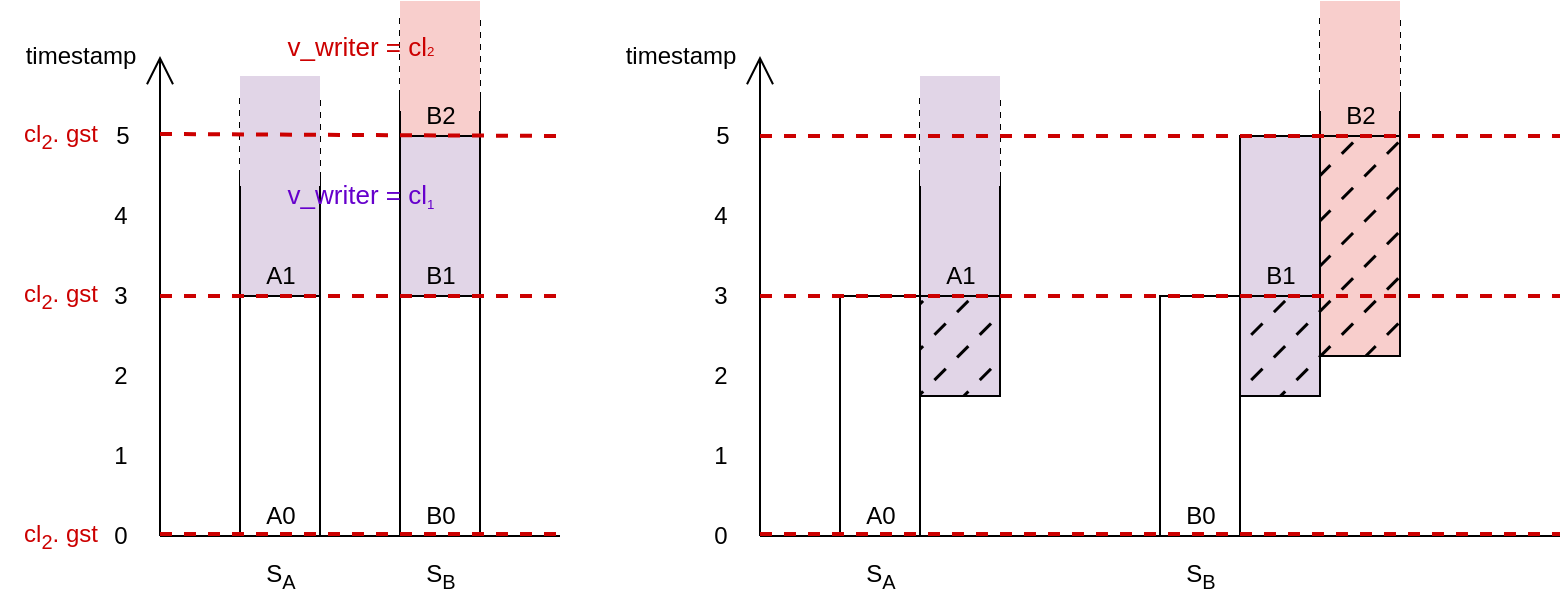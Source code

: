<mxfile version="24.2.5" type="device" pages="13">
  <diagram name="example0" id="cKiWgRmwAkXyqcd1njUu">
    <mxGraphModel dx="392" dy="548" grid="1" gridSize="10" guides="1" tooltips="1" connect="1" arrows="1" fold="1" page="1" pageScale="1" pageWidth="850" pageHeight="1100" math="0" shadow="0">
      <root>
        <mxCell id="0" />
        <mxCell id="1" parent="0" />
        <mxCell id="HLOMTnPG5g_NIwiL05IC-1" value="" style="rounded=0;whiteSpace=wrap;html=1;shadow=0;fillStyle=solid;fillColor=#e1d5e7;strokeColor=#9673a6;" parent="1" vertex="1">
          <mxGeometry x="480" y="200" width="40" height="50" as="geometry" />
        </mxCell>
        <mxCell id="HLOMTnPG5g_NIwiL05IC-2" value="" style="rounded=0;whiteSpace=wrap;html=1;shadow=0;fillStyle=dashed;fillColor=#000000;" parent="1" vertex="1">
          <mxGeometry x="480" y="200" width="40" height="50" as="geometry" />
        </mxCell>
        <mxCell id="HLOMTnPG5g_NIwiL05IC-3" value="" style="rounded=0;whiteSpace=wrap;html=1;fillStyle=solid;fillColor=#e1d5e7;strokeColor=#9673a6;" parent="1" vertex="1">
          <mxGeometry x="640" y="200" width="40" height="50" as="geometry" />
        </mxCell>
        <mxCell id="HLOMTnPG5g_NIwiL05IC-4" value="" style="rounded=0;whiteSpace=wrap;html=1;fillStyle=dashed;fillColor=#000000;" parent="1" vertex="1">
          <mxGeometry x="640" y="200" width="40" height="50" as="geometry" />
        </mxCell>
        <mxCell id="HLOMTnPG5g_NIwiL05IC-5" value="" style="endArrow=none;html=1;rounded=0;" parent="1" edge="1">
          <mxGeometry width="50" height="50" relative="1" as="geometry">
            <mxPoint x="100" y="320" as="sourcePoint" />
            <mxPoint x="100" y="120" as="targetPoint" />
          </mxGeometry>
        </mxCell>
        <mxCell id="HLOMTnPG5g_NIwiL05IC-6" value="" style="endArrow=none;html=1;rounded=0;" parent="1" edge="1">
          <mxGeometry width="50" height="50" relative="1" as="geometry">
            <mxPoint x="100" y="320" as="sourcePoint" />
            <mxPoint x="300" y="320" as="targetPoint" />
          </mxGeometry>
        </mxCell>
        <mxCell id="HLOMTnPG5g_NIwiL05IC-7" value="" style="rounded=0;whiteSpace=wrap;html=1;" parent="1" vertex="1">
          <mxGeometry x="140" y="200" width="40" height="120" as="geometry" />
        </mxCell>
        <mxCell id="HLOMTnPG5g_NIwiL05IC-8" value="" style="rounded=0;whiteSpace=wrap;html=1;" parent="1" vertex="1">
          <mxGeometry x="220" y="200" width="40" height="120" as="geometry" />
        </mxCell>
        <mxCell id="HLOMTnPG5g_NIwiL05IC-9" value="S&lt;sub&gt;A&lt;/sub&gt;" style="text;html=1;align=center;verticalAlign=middle;resizable=0;points=[];autosize=1;strokeColor=none;fillColor=none;" parent="1" vertex="1">
          <mxGeometry x="140" y="325" width="40" height="30" as="geometry" />
        </mxCell>
        <mxCell id="HLOMTnPG5g_NIwiL05IC-10" value="S&lt;sub&gt;B&lt;/sub&gt;" style="text;html=1;align=center;verticalAlign=middle;resizable=0;points=[];autosize=1;strokeColor=none;fillColor=none;" parent="1" vertex="1">
          <mxGeometry x="220" y="325" width="40" height="30" as="geometry" />
        </mxCell>
        <mxCell id="HLOMTnPG5g_NIwiL05IC-11" value="1" style="text;html=1;align=center;verticalAlign=middle;resizable=0;points=[];autosize=1;strokeColor=none;fillColor=none;" parent="1" vertex="1">
          <mxGeometry x="65" y="265" width="30" height="30" as="geometry" />
        </mxCell>
        <mxCell id="HLOMTnPG5g_NIwiL05IC-12" value="2" style="text;html=1;align=center;verticalAlign=middle;resizable=0;points=[];autosize=1;strokeColor=none;fillColor=none;" parent="1" vertex="1">
          <mxGeometry x="65" y="225" width="30" height="30" as="geometry" />
        </mxCell>
        <mxCell id="HLOMTnPG5g_NIwiL05IC-13" value="3" style="text;html=1;align=center;verticalAlign=middle;resizable=0;points=[];autosize=1;strokeColor=none;fillColor=none;" parent="1" vertex="1">
          <mxGeometry x="65" y="185" width="30" height="30" as="geometry" />
        </mxCell>
        <mxCell id="HLOMTnPG5g_NIwiL05IC-14" value="4" style="text;html=1;align=center;verticalAlign=middle;resizable=0;points=[];autosize=1;strokeColor=none;fillColor=none;" parent="1" vertex="1">
          <mxGeometry x="65" y="145" width="30" height="30" as="geometry" />
        </mxCell>
        <mxCell id="HLOMTnPG5g_NIwiL05IC-15" value="5" style="text;html=1;align=center;verticalAlign=middle;resizable=0;points=[];autosize=1;strokeColor=none;fillColor=none;" parent="1" vertex="1">
          <mxGeometry x="66" y="105" width="30" height="30" as="geometry" />
        </mxCell>
        <mxCell id="HLOMTnPG5g_NIwiL05IC-16" value="0" style="text;html=1;align=center;verticalAlign=middle;resizable=0;points=[];autosize=1;strokeColor=none;fillColor=none;" parent="1" vertex="1">
          <mxGeometry x="65" y="305" width="30" height="30" as="geometry" />
        </mxCell>
        <mxCell id="HLOMTnPG5g_NIwiL05IC-17" value="A0" style="text;html=1;align=center;verticalAlign=middle;resizable=0;points=[];autosize=1;strokeColor=none;fillColor=none;" parent="1" vertex="1">
          <mxGeometry x="140" y="295" width="40" height="30" as="geometry" />
        </mxCell>
        <mxCell id="HLOMTnPG5g_NIwiL05IC-18" value="B0" style="text;html=1;align=center;verticalAlign=middle;resizable=0;points=[];autosize=1;strokeColor=none;fillColor=none;" parent="1" vertex="1">
          <mxGeometry x="220" y="295" width="40" height="30" as="geometry" />
        </mxCell>
        <mxCell id="HLOMTnPG5g_NIwiL05IC-19" value="" style="endArrow=open;endFill=1;endSize=12;html=1;rounded=0;" parent="1" edge="1">
          <mxGeometry width="160" relative="1" as="geometry">
            <mxPoint x="100" y="120" as="sourcePoint" />
            <mxPoint x="100" y="80" as="targetPoint" />
          </mxGeometry>
        </mxCell>
        <mxCell id="HLOMTnPG5g_NIwiL05IC-20" value="timestamp" style="text;html=1;align=center;verticalAlign=middle;resizable=0;points=[];autosize=1;strokeColor=none;fillColor=none;" parent="1" vertex="1">
          <mxGeometry x="20" y="65" width="80" height="30" as="geometry" />
        </mxCell>
        <mxCell id="HLOMTnPG5g_NIwiL05IC-21" value="" style="rounded=0;whiteSpace=wrap;html=1;fillColor=#e1d5e7;strokeColor=#000000;" parent="1" vertex="1">
          <mxGeometry x="220" y="120" width="40" height="80" as="geometry" />
        </mxCell>
        <mxCell id="HLOMTnPG5g_NIwiL05IC-22" value="B1" style="text;html=1;align=center;verticalAlign=middle;resizable=0;points=[];autosize=1;strokeColor=none;fillColor=none;" parent="1" vertex="1">
          <mxGeometry x="220" y="175" width="40" height="30" as="geometry" />
        </mxCell>
        <mxCell id="HLOMTnPG5g_NIwiL05IC-23" value="" style="rounded=0;whiteSpace=wrap;html=1;fillColor=#f8cecc;strokeColor=#000000;" parent="1" vertex="1">
          <mxGeometry x="220" y="100" width="40" height="20" as="geometry" />
        </mxCell>
        <mxCell id="HLOMTnPG5g_NIwiL05IC-24" value="" style="rounded=0;whiteSpace=wrap;html=1;dashed=1;fillColor=#dae8fc;strokeColor=#000000;" parent="1" vertex="1">
          <mxGeometry x="140" y="100" width="40" height="40" as="geometry" />
        </mxCell>
        <mxCell id="HLOMTnPG5g_NIwiL05IC-25" value="" style="rounded=0;whiteSpace=wrap;html=1;dashed=1;fillColor=#f8cecc;strokeColor=#000000;" parent="1" vertex="1">
          <mxGeometry x="220" y="60" width="40" height="40" as="geometry" />
        </mxCell>
        <mxCell id="HLOMTnPG5g_NIwiL05IC-26" value="" style="rounded=0;whiteSpace=wrap;html=1;strokeColor=none;fillColor=#f8cecc;" parent="1" vertex="1">
          <mxGeometry x="220" y="52.5" width="40" height="55" as="geometry" />
        </mxCell>
        <mxCell id="HLOMTnPG5g_NIwiL05IC-27" value="" style="rounded=0;whiteSpace=wrap;html=1;fillColor=#e1d5e7;strokeColor=#000000;" parent="1" vertex="1">
          <mxGeometry x="140" y="140" width="40" height="60" as="geometry" />
        </mxCell>
        <mxCell id="HLOMTnPG5g_NIwiL05IC-28" value="A1" style="text;html=1;align=center;verticalAlign=middle;resizable=0;points=[];autosize=1;strokeColor=none;fillColor=none;" parent="1" vertex="1">
          <mxGeometry x="140" y="175" width="40" height="30" as="geometry" />
        </mxCell>
        <mxCell id="HLOMTnPG5g_NIwiL05IC-29" value="" style="endArrow=none;dashed=1;html=1;rounded=0;strokeColor=#CC0000;strokeWidth=2;" parent="1" edge="1">
          <mxGeometry width="50" height="50" relative="1" as="geometry">
            <mxPoint x="100" y="200" as="sourcePoint" />
            <mxPoint x="300" y="200" as="targetPoint" />
          </mxGeometry>
        </mxCell>
        <mxCell id="HLOMTnPG5g_NIwiL05IC-30" value="B2" style="text;html=1;align=center;verticalAlign=middle;resizable=0;points=[];autosize=1;strokeColor=none;fillColor=none;" parent="1" vertex="1">
          <mxGeometry x="220" y="95" width="40" height="30" as="geometry" />
        </mxCell>
        <mxCell id="HLOMTnPG5g_NIwiL05IC-31" value="" style="endArrow=none;html=1;rounded=0;" parent="1" edge="1">
          <mxGeometry width="50" height="50" relative="1" as="geometry">
            <mxPoint x="400" y="320" as="sourcePoint" />
            <mxPoint x="400" y="120" as="targetPoint" />
          </mxGeometry>
        </mxCell>
        <mxCell id="HLOMTnPG5g_NIwiL05IC-32" value="" style="endArrow=none;html=1;rounded=0;" parent="1" edge="1">
          <mxGeometry width="50" height="50" relative="1" as="geometry">
            <mxPoint x="400" y="320" as="sourcePoint" />
            <mxPoint x="800" y="320" as="targetPoint" />
          </mxGeometry>
        </mxCell>
        <mxCell id="HLOMTnPG5g_NIwiL05IC-33" value="" style="rounded=0;whiteSpace=wrap;html=1;" parent="1" vertex="1">
          <mxGeometry x="440" y="200" width="40" height="120" as="geometry" />
        </mxCell>
        <mxCell id="HLOMTnPG5g_NIwiL05IC-34" value="" style="rounded=0;whiteSpace=wrap;html=1;" parent="1" vertex="1">
          <mxGeometry x="600" y="200" width="40" height="120" as="geometry" />
        </mxCell>
        <mxCell id="HLOMTnPG5g_NIwiL05IC-35" value="S&lt;sub&gt;A&lt;/sub&gt;" style="text;html=1;align=center;verticalAlign=middle;resizable=0;points=[];autosize=1;strokeColor=none;fillColor=none;" parent="1" vertex="1">
          <mxGeometry x="440" y="325" width="40" height="30" as="geometry" />
        </mxCell>
        <mxCell id="HLOMTnPG5g_NIwiL05IC-36" value="S&lt;sub&gt;B&lt;/sub&gt;" style="text;html=1;align=center;verticalAlign=middle;resizable=0;points=[];autosize=1;strokeColor=none;fillColor=none;" parent="1" vertex="1">
          <mxGeometry x="600" y="325" width="40" height="30" as="geometry" />
        </mxCell>
        <mxCell id="HLOMTnPG5g_NIwiL05IC-37" value="1" style="text;html=1;align=center;verticalAlign=middle;resizable=0;points=[];autosize=1;strokeColor=none;fillColor=none;" parent="1" vertex="1">
          <mxGeometry x="365" y="265" width="30" height="30" as="geometry" />
        </mxCell>
        <mxCell id="HLOMTnPG5g_NIwiL05IC-38" value="2" style="text;html=1;align=center;verticalAlign=middle;resizable=0;points=[];autosize=1;strokeColor=none;fillColor=none;" parent="1" vertex="1">
          <mxGeometry x="365" y="225" width="30" height="30" as="geometry" />
        </mxCell>
        <mxCell id="HLOMTnPG5g_NIwiL05IC-39" value="3" style="text;html=1;align=center;verticalAlign=middle;resizable=0;points=[];autosize=1;strokeColor=none;fillColor=none;" parent="1" vertex="1">
          <mxGeometry x="365" y="185" width="30" height="30" as="geometry" />
        </mxCell>
        <mxCell id="HLOMTnPG5g_NIwiL05IC-40" value="4" style="text;html=1;align=center;verticalAlign=middle;resizable=0;points=[];autosize=1;strokeColor=none;fillColor=none;" parent="1" vertex="1">
          <mxGeometry x="365" y="145" width="30" height="30" as="geometry" />
        </mxCell>
        <mxCell id="HLOMTnPG5g_NIwiL05IC-41" value="5" style="text;html=1;align=center;verticalAlign=middle;resizable=0;points=[];autosize=1;strokeColor=none;fillColor=none;" parent="1" vertex="1">
          <mxGeometry x="366" y="105" width="30" height="30" as="geometry" />
        </mxCell>
        <mxCell id="HLOMTnPG5g_NIwiL05IC-42" value="0" style="text;html=1;align=center;verticalAlign=middle;resizable=0;points=[];autosize=1;strokeColor=none;fillColor=none;" parent="1" vertex="1">
          <mxGeometry x="365" y="305" width="30" height="30" as="geometry" />
        </mxCell>
        <mxCell id="HLOMTnPG5g_NIwiL05IC-43" value="A0" style="text;html=1;align=center;verticalAlign=middle;resizable=0;points=[];autosize=1;strokeColor=none;fillColor=none;" parent="1" vertex="1">
          <mxGeometry x="440" y="295" width="40" height="30" as="geometry" />
        </mxCell>
        <mxCell id="HLOMTnPG5g_NIwiL05IC-44" value="B0" style="text;html=1;align=center;verticalAlign=middle;resizable=0;points=[];autosize=1;strokeColor=none;fillColor=none;" parent="1" vertex="1">
          <mxGeometry x="600" y="295" width="40" height="30" as="geometry" />
        </mxCell>
        <mxCell id="HLOMTnPG5g_NIwiL05IC-45" value="" style="endArrow=open;endFill=1;endSize=12;html=1;rounded=0;" parent="1" edge="1">
          <mxGeometry width="160" relative="1" as="geometry">
            <mxPoint x="400" y="120" as="sourcePoint" />
            <mxPoint x="400" y="80" as="targetPoint" />
          </mxGeometry>
        </mxCell>
        <mxCell id="HLOMTnPG5g_NIwiL05IC-46" value="timestamp" style="text;html=1;align=center;verticalAlign=middle;resizable=0;points=[];autosize=1;strokeColor=none;fillColor=none;" parent="1" vertex="1">
          <mxGeometry x="320" y="65" width="80" height="30" as="geometry" />
        </mxCell>
        <mxCell id="HLOMTnPG5g_NIwiL05IC-47" value="" style="rounded=0;whiteSpace=wrap;html=1;fillColor=#e1d5e7;strokeColor=#000000;" parent="1" vertex="1">
          <mxGeometry x="640" y="120" width="40" height="80" as="geometry" />
        </mxCell>
        <mxCell id="HLOMTnPG5g_NIwiL05IC-48" value="B1" style="text;html=1;align=center;verticalAlign=middle;resizable=0;points=[];autosize=1;strokeColor=none;fillColor=none;" parent="1" vertex="1">
          <mxGeometry x="640" y="175" width="40" height="30" as="geometry" />
        </mxCell>
        <mxCell id="HLOMTnPG5g_NIwiL05IC-49" value="" style="rounded=0;whiteSpace=wrap;html=1;fillColor=#f8cecc;strokeColor=#000000;" parent="1" vertex="1">
          <mxGeometry x="680" y="100" width="40" height="20" as="geometry" />
        </mxCell>
        <mxCell id="HLOMTnPG5g_NIwiL05IC-50" value="" style="rounded=0;whiteSpace=wrap;html=1;dashed=1;fillColor=#f8cecc;strokeColor=#000000;" parent="1" vertex="1">
          <mxGeometry x="680" y="60" width="40" height="40" as="geometry" />
        </mxCell>
        <mxCell id="HLOMTnPG5g_NIwiL05IC-51" value="" style="rounded=0;whiteSpace=wrap;html=1;strokeColor=none;fillColor=#f8cecc;" parent="1" vertex="1">
          <mxGeometry x="680" y="52.5" width="40" height="55" as="geometry" />
        </mxCell>
        <mxCell id="HLOMTnPG5g_NIwiL05IC-52" value="B2" style="text;html=1;align=center;verticalAlign=middle;resizable=0;points=[];autosize=1;strokeColor=none;fillColor=none;" parent="1" vertex="1">
          <mxGeometry x="680" y="95" width="40" height="30" as="geometry" />
        </mxCell>
        <mxCell id="HLOMTnPG5g_NIwiL05IC-53" value="" style="rounded=0;whiteSpace=wrap;html=1;fillStyle=solid;fillColor=#f8cecc;strokeColor=none;" parent="1" vertex="1">
          <mxGeometry x="680" y="120" width="40" height="110" as="geometry" />
        </mxCell>
        <mxCell id="HLOMTnPG5g_NIwiL05IC-54" value="" style="rounded=0;whiteSpace=wrap;html=1;fillStyle=dashed;fillColor=#000000;" parent="1" vertex="1">
          <mxGeometry x="680" y="120" width="40" height="110" as="geometry" />
        </mxCell>
        <mxCell id="HLOMTnPG5g_NIwiL05IC-55" value="" style="endArrow=none;dashed=1;html=1;rounded=0;strokeColor=#CC0000;strokeWidth=2;" parent="1" edge="1">
          <mxGeometry width="50" height="50" relative="1" as="geometry">
            <mxPoint x="100" y="319" as="sourcePoint" />
            <mxPoint x="300" y="319" as="targetPoint" />
          </mxGeometry>
        </mxCell>
        <mxCell id="HLOMTnPG5g_NIwiL05IC-56" value="" style="endArrow=none;dashed=1;html=1;rounded=0;strokeColor=#CC0000;strokeWidth=2;" parent="1" edge="1">
          <mxGeometry width="50" height="50" relative="1" as="geometry">
            <mxPoint x="400" y="319" as="sourcePoint" />
            <mxPoint x="800" y="319" as="targetPoint" />
          </mxGeometry>
        </mxCell>
        <mxCell id="HLOMTnPG5g_NIwiL05IC-57" value="&lt;font color=&quot;#cc0000&quot;&gt;cl&lt;sub&gt;2&lt;/sub&gt;. gst&lt;/font&gt;" style="text;html=1;align=center;verticalAlign=middle;resizable=0;points=[];autosize=1;strokeColor=none;fillColor=none;" parent="1" vertex="1">
          <mxGeometry x="20" y="305" width="60" height="30" as="geometry" />
        </mxCell>
        <mxCell id="HLOMTnPG5g_NIwiL05IC-58" value="&lt;font color=&quot;#cc0000&quot;&gt;cl&lt;sub&gt;2&lt;/sub&gt;. gst&lt;/font&gt;" style="text;html=1;align=center;verticalAlign=middle;resizable=0;points=[];autosize=1;strokeColor=none;fillColor=none;" parent="1" vertex="1">
          <mxGeometry x="20" y="185" width="60" height="30" as="geometry" />
        </mxCell>
        <mxCell id="HLOMTnPG5g_NIwiL05IC-59" value="&lt;font color=&quot;#cc0000&quot;&gt;cl&lt;sub&gt;2&lt;/sub&gt;. gst&lt;/font&gt;" style="text;html=1;align=center;verticalAlign=middle;resizable=0;points=[];autosize=1;strokeColor=none;fillColor=none;" parent="1" vertex="1">
          <mxGeometry x="20" y="105" width="60" height="30" as="geometry" />
        </mxCell>
        <mxCell id="HLOMTnPG5g_NIwiL05IC-60" value="" style="rounded=0;whiteSpace=wrap;html=1;strokeColor=none;fillColor=#e1d5e7;" parent="1" vertex="1">
          <mxGeometry x="140" y="90" width="40" height="55" as="geometry" />
        </mxCell>
        <mxCell id="HLOMTnPG5g_NIwiL05IC-61" value="" style="endArrow=none;dashed=1;html=1;rounded=0;strokeColor=#CC0000;strokeWidth=2;" parent="1" edge="1">
          <mxGeometry width="50" height="50" relative="1" as="geometry">
            <mxPoint x="100" y="119" as="sourcePoint" />
            <mxPoint x="300" y="120" as="targetPoint" />
          </mxGeometry>
        </mxCell>
        <mxCell id="HLOMTnPG5g_NIwiL05IC-62" value="" style="rounded=0;whiteSpace=wrap;html=1;dashed=1;fillColor=#dae8fc;strokeColor=#000000;" parent="1" vertex="1">
          <mxGeometry x="480" y="100" width="40" height="40" as="geometry" />
        </mxCell>
        <mxCell id="HLOMTnPG5g_NIwiL05IC-63" value="" style="rounded=0;whiteSpace=wrap;html=1;fillColor=#e1d5e7;strokeColor=#000000;" parent="1" vertex="1">
          <mxGeometry x="480" y="140" width="40" height="60" as="geometry" />
        </mxCell>
        <mxCell id="HLOMTnPG5g_NIwiL05IC-64" value="A1" style="text;html=1;align=center;verticalAlign=middle;resizable=0;points=[];autosize=1;strokeColor=none;fillColor=none;" parent="1" vertex="1">
          <mxGeometry x="480" y="175" width="40" height="30" as="geometry" />
        </mxCell>
        <mxCell id="HLOMTnPG5g_NIwiL05IC-65" value="" style="rounded=0;whiteSpace=wrap;html=1;strokeColor=none;fillColor=#e1d5e7;" parent="1" vertex="1">
          <mxGeometry x="480" y="90" width="40" height="55" as="geometry" />
        </mxCell>
        <mxCell id="HLOMTnPG5g_NIwiL05IC-66" value="" style="endArrow=none;dashed=1;html=1;rounded=0;strokeColor=#CC0000;strokeWidth=2;" parent="1" edge="1">
          <mxGeometry width="50" height="50" relative="1" as="geometry">
            <mxPoint x="400" y="120" as="sourcePoint" />
            <mxPoint x="800" y="120" as="targetPoint" />
          </mxGeometry>
        </mxCell>
        <mxCell id="HLOMTnPG5g_NIwiL05IC-67" value="" style="endArrow=none;dashed=1;html=1;rounded=0;strokeColor=#CC0000;strokeWidth=2;" parent="1" edge="1">
          <mxGeometry width="50" height="50" relative="1" as="geometry">
            <mxPoint x="400" y="200" as="sourcePoint" />
            <mxPoint x="800" y="200" as="targetPoint" />
          </mxGeometry>
        </mxCell>
        <mxCell id="HLOMTnPG5g_NIwiL05IC-68" value="&lt;font color=&quot;#6600cc&quot;&gt;&lt;span style=&quot;font-size: 13px;&quot;&gt;v_writer = cl&lt;/span&gt;&lt;sub style=&quot;&quot;&gt;1&lt;/sub&gt;&lt;/font&gt;" style="text;html=1;align=center;verticalAlign=middle;resizable=0;points=[];autosize=1;strokeColor=none;fillColor=none;fontSize=8;fontColor=#000000;" parent="1" vertex="1">
          <mxGeometry x="150" y="135" width="100" height="30" as="geometry" />
        </mxCell>
        <mxCell id="HLOMTnPG5g_NIwiL05IC-69" value="&lt;font color=&quot;#cc0000&quot;&gt;&lt;span style=&quot;font-size: 13px;&quot;&gt;v_writer = cl&lt;/span&gt;&lt;span style=&quot;font-size: 6.667px;&quot;&gt;2&lt;/span&gt;&lt;/font&gt;" style="text;html=1;align=center;verticalAlign=middle;resizable=0;points=[];autosize=1;strokeColor=none;fillColor=none;fontSize=8;fontColor=#000000;" parent="1" vertex="1">
          <mxGeometry x="150" y="60" width="100" height="30" as="geometry" />
        </mxCell>
      </root>
    </mxGraphModel>
  </diagram>
  <diagram id="a4QUUW6ygenNSpT7nI0_" name="example1">
    <mxGraphModel dx="392" dy="548" grid="1" gridSize="10" guides="1" tooltips="1" connect="1" arrows="1" fold="1" page="1" pageScale="1" pageWidth="850" pageHeight="1100" math="0" shadow="0">
      <root>
        <mxCell id="0" />
        <mxCell id="1" parent="0" />
        <mxCell id="8n56hZcwp911cYdUczAd-1" value="&lt;font color=&quot;#cc0000&quot;&gt;&amp;nbsp;B1&lt;/font&gt;" style="text;html=1;align=center;verticalAlign=middle;resizable=0;points=[];autosize=1;strokeColor=none;fillColor=none;" vertex="1" parent="1">
          <mxGeometry x="270" y="105" width="40" height="30" as="geometry" />
        </mxCell>
        <mxCell id="8n56hZcwp911cYdUczAd-2" value="&lt;font color=&quot;#cc0000&quot;&gt;&amp;nbsp;B2&lt;/font&gt;" style="text;html=1;align=center;verticalAlign=middle;resizable=0;points=[];autosize=1;strokeColor=none;fillColor=none;" vertex="1" parent="1">
          <mxGeometry x="270" y="185" width="40" height="30" as="geometry" />
        </mxCell>
        <mxCell id="8n56hZcwp911cYdUczAd-3" value="" style="rounded=0;whiteSpace=wrap;html=1;shadow=0;fillStyle=solid;fillColor=#e1d5e7;strokeColor=#9673a6;" vertex="1" parent="1">
          <mxGeometry x="490" y="210" width="40" height="50" as="geometry" />
        </mxCell>
        <mxCell id="8n56hZcwp911cYdUczAd-4" value="" style="rounded=0;whiteSpace=wrap;html=1;shadow=0;fillStyle=dashed;fillColor=#000000;" vertex="1" parent="1">
          <mxGeometry x="490" y="210" width="40" height="50" as="geometry" />
        </mxCell>
        <mxCell id="8n56hZcwp911cYdUczAd-5" value="" style="rounded=0;whiteSpace=wrap;html=1;fillStyle=solid;fillColor=#e1d5e7;strokeColor=#9673a6;" vertex="1" parent="1">
          <mxGeometry x="650" y="210" width="40" height="50" as="geometry" />
        </mxCell>
        <mxCell id="8n56hZcwp911cYdUczAd-6" value="" style="rounded=0;whiteSpace=wrap;html=1;fillStyle=dashed;fillColor=#000000;" vertex="1" parent="1">
          <mxGeometry x="650" y="210" width="40" height="50" as="geometry" />
        </mxCell>
        <mxCell id="8n56hZcwp911cYdUczAd-7" value="" style="endArrow=none;html=1;rounded=0;" edge="1" parent="1">
          <mxGeometry width="50" height="50" relative="1" as="geometry">
            <mxPoint x="110" y="330" as="sourcePoint" />
            <mxPoint x="110" y="130" as="targetPoint" />
          </mxGeometry>
        </mxCell>
        <mxCell id="8n56hZcwp911cYdUczAd-8" value="" style="endArrow=none;html=1;rounded=0;" edge="1" parent="1">
          <mxGeometry width="50" height="50" relative="1" as="geometry">
            <mxPoint x="110" y="330" as="sourcePoint" />
            <mxPoint x="310" y="330" as="targetPoint" />
          </mxGeometry>
        </mxCell>
        <mxCell id="8n56hZcwp911cYdUczAd-9" value="" style="rounded=0;whiteSpace=wrap;html=1;" vertex="1" parent="1">
          <mxGeometry x="150" y="210" width="40" height="120" as="geometry" />
        </mxCell>
        <mxCell id="8n56hZcwp911cYdUczAd-10" value="" style="rounded=0;whiteSpace=wrap;html=1;" vertex="1" parent="1">
          <mxGeometry x="230" y="210" width="40" height="120" as="geometry" />
        </mxCell>
        <mxCell id="8n56hZcwp911cYdUczAd-11" value="S&lt;sub&gt;A&lt;/sub&gt;" style="text;html=1;align=center;verticalAlign=middle;resizable=0;points=[];autosize=1;strokeColor=none;fillColor=none;" vertex="1" parent="1">
          <mxGeometry x="150" y="335" width="40" height="30" as="geometry" />
        </mxCell>
        <mxCell id="8n56hZcwp911cYdUczAd-12" value="S&lt;sub&gt;B&lt;/sub&gt;" style="text;html=1;align=center;verticalAlign=middle;resizable=0;points=[];autosize=1;strokeColor=none;fillColor=none;" vertex="1" parent="1">
          <mxGeometry x="230" y="335" width="40" height="30" as="geometry" />
        </mxCell>
        <mxCell id="8n56hZcwp911cYdUczAd-13" value="1" style="text;html=1;align=center;verticalAlign=middle;resizable=0;points=[];autosize=1;strokeColor=none;fillColor=none;" vertex="1" parent="1">
          <mxGeometry x="75" y="275" width="30" height="30" as="geometry" />
        </mxCell>
        <mxCell id="8n56hZcwp911cYdUczAd-14" value="2" style="text;html=1;align=center;verticalAlign=middle;resizable=0;points=[];autosize=1;strokeColor=none;fillColor=none;" vertex="1" parent="1">
          <mxGeometry x="75" y="235" width="30" height="30" as="geometry" />
        </mxCell>
        <mxCell id="8n56hZcwp911cYdUczAd-15" value="3" style="text;html=1;align=center;verticalAlign=middle;resizable=0;points=[];autosize=1;strokeColor=none;fillColor=none;" vertex="1" parent="1">
          <mxGeometry x="75" y="195" width="30" height="30" as="geometry" />
        </mxCell>
        <mxCell id="8n56hZcwp911cYdUczAd-16" value="4" style="text;html=1;align=center;verticalAlign=middle;resizable=0;points=[];autosize=1;strokeColor=none;fillColor=none;" vertex="1" parent="1">
          <mxGeometry x="75" y="155" width="30" height="30" as="geometry" />
        </mxCell>
        <mxCell id="8n56hZcwp911cYdUczAd-17" value="5" style="text;html=1;align=center;verticalAlign=middle;resizable=0;points=[];autosize=1;strokeColor=none;fillColor=none;" vertex="1" parent="1">
          <mxGeometry x="76" y="115" width="30" height="30" as="geometry" />
        </mxCell>
        <mxCell id="8n56hZcwp911cYdUczAd-18" value="0" style="text;html=1;align=center;verticalAlign=middle;resizable=0;points=[];autosize=1;strokeColor=none;fillColor=none;" vertex="1" parent="1">
          <mxGeometry x="75" y="315" width="30" height="30" as="geometry" />
        </mxCell>
        <mxCell id="8n56hZcwp911cYdUczAd-19" value="A0" style="text;html=1;align=center;verticalAlign=middle;resizable=0;points=[];autosize=1;strokeColor=none;fillColor=none;" vertex="1" parent="1">
          <mxGeometry x="150" y="305" width="40" height="30" as="geometry" />
        </mxCell>
        <mxCell id="8n56hZcwp911cYdUczAd-20" value="B0" style="text;html=1;align=center;verticalAlign=middle;resizable=0;points=[];autosize=1;strokeColor=none;fillColor=none;" vertex="1" parent="1">
          <mxGeometry x="230" y="305" width="40" height="30" as="geometry" />
        </mxCell>
        <mxCell id="8n56hZcwp911cYdUczAd-21" value="" style="endArrow=open;endFill=1;endSize=12;html=1;rounded=0;" edge="1" parent="1">
          <mxGeometry width="160" relative="1" as="geometry">
            <mxPoint x="110" y="130" as="sourcePoint" />
            <mxPoint x="110" y="90" as="targetPoint" />
          </mxGeometry>
        </mxCell>
        <mxCell id="8n56hZcwp911cYdUczAd-22" value="timestamp" style="text;html=1;align=center;verticalAlign=middle;resizable=0;points=[];autosize=1;strokeColor=none;fillColor=none;" vertex="1" parent="1">
          <mxGeometry x="30" y="75" width="80" height="30" as="geometry" />
        </mxCell>
        <mxCell id="8n56hZcwp911cYdUczAd-23" value="" style="rounded=0;whiteSpace=wrap;html=1;fillColor=#e1d5e7;strokeColor=#000000;" vertex="1" parent="1">
          <mxGeometry x="230" y="130" width="40" height="80" as="geometry" />
        </mxCell>
        <mxCell id="8n56hZcwp911cYdUczAd-24" value="B1" style="text;html=1;align=center;verticalAlign=middle;resizable=0;points=[];autosize=1;strokeColor=none;fillColor=none;" vertex="1" parent="1">
          <mxGeometry x="230" y="185" width="40" height="30" as="geometry" />
        </mxCell>
        <mxCell id="8n56hZcwp911cYdUczAd-25" value="" style="rounded=0;whiteSpace=wrap;html=1;fillColor=#f8cecc;strokeColor=#000000;" vertex="1" parent="1">
          <mxGeometry x="230" y="110" width="40" height="20" as="geometry" />
        </mxCell>
        <mxCell id="8n56hZcwp911cYdUczAd-26" value="" style="rounded=0;whiteSpace=wrap;html=1;dashed=1;fillColor=#dae8fc;strokeColor=#000000;" vertex="1" parent="1">
          <mxGeometry x="150" y="110" width="40" height="40" as="geometry" />
        </mxCell>
        <mxCell id="8n56hZcwp911cYdUczAd-27" value="" style="rounded=0;whiteSpace=wrap;html=1;dashed=1;fillColor=#f8cecc;strokeColor=#000000;" vertex="1" parent="1">
          <mxGeometry x="230" y="70" width="40" height="40" as="geometry" />
        </mxCell>
        <mxCell id="8n56hZcwp911cYdUczAd-28" value="" style="rounded=0;whiteSpace=wrap;html=1;strokeColor=none;fillColor=#f8cecc;" vertex="1" parent="1">
          <mxGeometry x="230" y="62.5" width="40" height="55" as="geometry" />
        </mxCell>
        <mxCell id="8n56hZcwp911cYdUczAd-29" value="" style="rounded=0;whiteSpace=wrap;html=1;fillColor=#e1d5e7;strokeColor=#000000;" vertex="1" parent="1">
          <mxGeometry x="150" y="150" width="40" height="60" as="geometry" />
        </mxCell>
        <mxCell id="8n56hZcwp911cYdUczAd-30" value="A1" style="text;html=1;align=center;verticalAlign=middle;resizable=0;points=[];autosize=1;strokeColor=none;fillColor=none;" vertex="1" parent="1">
          <mxGeometry x="150" y="185" width="40" height="30" as="geometry" />
        </mxCell>
        <mxCell id="8n56hZcwp911cYdUczAd-31" value="" style="endArrow=none;dashed=1;html=1;rounded=0;strokeColor=#CC0000;strokeWidth=2;" edge="1" parent="1">
          <mxGeometry width="50" height="50" relative="1" as="geometry">
            <mxPoint x="110" y="210" as="sourcePoint" />
            <mxPoint x="310" y="210" as="targetPoint" />
          </mxGeometry>
        </mxCell>
        <mxCell id="8n56hZcwp911cYdUczAd-32" value="B2" style="text;html=1;align=center;verticalAlign=middle;resizable=0;points=[];autosize=1;strokeColor=none;fillColor=none;" vertex="1" parent="1">
          <mxGeometry x="230" y="105" width="40" height="30" as="geometry" />
        </mxCell>
        <mxCell id="8n56hZcwp911cYdUczAd-33" value="" style="endArrow=none;html=1;rounded=0;" edge="1" parent="1">
          <mxGeometry width="50" height="50" relative="1" as="geometry">
            <mxPoint x="410" y="330" as="sourcePoint" />
            <mxPoint x="410" y="130" as="targetPoint" />
          </mxGeometry>
        </mxCell>
        <mxCell id="8n56hZcwp911cYdUczAd-34" value="" style="endArrow=none;html=1;rounded=0;" edge="1" parent="1">
          <mxGeometry width="50" height="50" relative="1" as="geometry">
            <mxPoint x="410" y="330" as="sourcePoint" />
            <mxPoint x="810" y="330" as="targetPoint" />
          </mxGeometry>
        </mxCell>
        <mxCell id="8n56hZcwp911cYdUczAd-35" value="" style="rounded=0;whiteSpace=wrap;html=1;" vertex="1" parent="1">
          <mxGeometry x="450" y="210" width="40" height="120" as="geometry" />
        </mxCell>
        <mxCell id="8n56hZcwp911cYdUczAd-36" value="" style="rounded=0;whiteSpace=wrap;html=1;" vertex="1" parent="1">
          <mxGeometry x="610" y="210" width="40" height="120" as="geometry" />
        </mxCell>
        <mxCell id="8n56hZcwp911cYdUczAd-37" value="S&lt;sub&gt;A&lt;/sub&gt;" style="text;html=1;align=center;verticalAlign=middle;resizable=0;points=[];autosize=1;strokeColor=none;fillColor=none;" vertex="1" parent="1">
          <mxGeometry x="450" y="335" width="40" height="30" as="geometry" />
        </mxCell>
        <mxCell id="8n56hZcwp911cYdUczAd-38" value="S&lt;sub&gt;B&lt;/sub&gt;" style="text;html=1;align=center;verticalAlign=middle;resizable=0;points=[];autosize=1;strokeColor=none;fillColor=none;" vertex="1" parent="1">
          <mxGeometry x="610" y="335" width="40" height="30" as="geometry" />
        </mxCell>
        <mxCell id="8n56hZcwp911cYdUczAd-39" value="1" style="text;html=1;align=center;verticalAlign=middle;resizable=0;points=[];autosize=1;strokeColor=none;fillColor=none;" vertex="1" parent="1">
          <mxGeometry x="375" y="275" width="30" height="30" as="geometry" />
        </mxCell>
        <mxCell id="8n56hZcwp911cYdUczAd-40" value="2" style="text;html=1;align=center;verticalAlign=middle;resizable=0;points=[];autosize=1;strokeColor=none;fillColor=none;" vertex="1" parent="1">
          <mxGeometry x="375" y="235" width="30" height="30" as="geometry" />
        </mxCell>
        <mxCell id="8n56hZcwp911cYdUczAd-41" value="3" style="text;html=1;align=center;verticalAlign=middle;resizable=0;points=[];autosize=1;strokeColor=none;fillColor=none;" vertex="1" parent="1">
          <mxGeometry x="375" y="195" width="30" height="30" as="geometry" />
        </mxCell>
        <mxCell id="8n56hZcwp911cYdUczAd-42" value="4" style="text;html=1;align=center;verticalAlign=middle;resizable=0;points=[];autosize=1;strokeColor=none;fillColor=none;" vertex="1" parent="1">
          <mxGeometry x="375" y="155" width="30" height="30" as="geometry" />
        </mxCell>
        <mxCell id="8n56hZcwp911cYdUczAd-43" value="5" style="text;html=1;align=center;verticalAlign=middle;resizable=0;points=[];autosize=1;strokeColor=none;fillColor=none;" vertex="1" parent="1">
          <mxGeometry x="376" y="115" width="30" height="30" as="geometry" />
        </mxCell>
        <mxCell id="8n56hZcwp911cYdUczAd-44" value="0" style="text;html=1;align=center;verticalAlign=middle;resizable=0;points=[];autosize=1;strokeColor=none;fillColor=none;" vertex="1" parent="1">
          <mxGeometry x="375" y="315" width="30" height="30" as="geometry" />
        </mxCell>
        <mxCell id="8n56hZcwp911cYdUczAd-45" value="A0" style="text;html=1;align=center;verticalAlign=middle;resizable=0;points=[];autosize=1;strokeColor=none;fillColor=none;" vertex="1" parent="1">
          <mxGeometry x="450" y="305" width="40" height="30" as="geometry" />
        </mxCell>
        <mxCell id="8n56hZcwp911cYdUczAd-46" value="B0" style="text;html=1;align=center;verticalAlign=middle;resizable=0;points=[];autosize=1;strokeColor=none;fillColor=none;" vertex="1" parent="1">
          <mxGeometry x="610" y="305" width="40" height="30" as="geometry" />
        </mxCell>
        <mxCell id="8n56hZcwp911cYdUczAd-47" value="" style="endArrow=open;endFill=1;endSize=12;html=1;rounded=0;" edge="1" parent="1">
          <mxGeometry width="160" relative="1" as="geometry">
            <mxPoint x="410" y="130" as="sourcePoint" />
            <mxPoint x="410" y="90" as="targetPoint" />
          </mxGeometry>
        </mxCell>
        <mxCell id="8n56hZcwp911cYdUczAd-48" value="timestamp" style="text;html=1;align=center;verticalAlign=middle;resizable=0;points=[];autosize=1;strokeColor=none;fillColor=none;" vertex="1" parent="1">
          <mxGeometry x="330" y="75" width="80" height="30" as="geometry" />
        </mxCell>
        <mxCell id="8n56hZcwp911cYdUczAd-49" value="" style="rounded=0;whiteSpace=wrap;html=1;fillColor=#e1d5e7;strokeColor=#000000;" vertex="1" parent="1">
          <mxGeometry x="650" y="130" width="40" height="80" as="geometry" />
        </mxCell>
        <mxCell id="8n56hZcwp911cYdUczAd-50" value="B1" style="text;html=1;align=center;verticalAlign=middle;resizable=0;points=[];autosize=1;strokeColor=none;fillColor=none;" vertex="1" parent="1">
          <mxGeometry x="650" y="185" width="40" height="30" as="geometry" />
        </mxCell>
        <mxCell id="8n56hZcwp911cYdUczAd-51" value="" style="rounded=0;whiteSpace=wrap;html=1;fillColor=#f8cecc;strokeColor=#000000;" vertex="1" parent="1">
          <mxGeometry x="690" y="110" width="40" height="20" as="geometry" />
        </mxCell>
        <mxCell id="8n56hZcwp911cYdUczAd-52" value="" style="rounded=0;whiteSpace=wrap;html=1;dashed=1;fillColor=#f8cecc;strokeColor=#000000;" vertex="1" parent="1">
          <mxGeometry x="690" y="70" width="40" height="40" as="geometry" />
        </mxCell>
        <mxCell id="8n56hZcwp911cYdUczAd-53" value="" style="rounded=0;whiteSpace=wrap;html=1;strokeColor=none;fillColor=#f8cecc;" vertex="1" parent="1">
          <mxGeometry x="690" y="62.5" width="40" height="55" as="geometry" />
        </mxCell>
        <mxCell id="8n56hZcwp911cYdUczAd-54" value="B2" style="text;html=1;align=center;verticalAlign=middle;resizable=0;points=[];autosize=1;strokeColor=none;fillColor=none;" vertex="1" parent="1">
          <mxGeometry x="690" y="105" width="40" height="30" as="geometry" />
        </mxCell>
        <mxCell id="8n56hZcwp911cYdUczAd-55" value="" style="rounded=0;whiteSpace=wrap;html=1;fillStyle=solid;fillColor=#f8cecc;strokeColor=none;" vertex="1" parent="1">
          <mxGeometry x="690" y="130" width="40" height="110" as="geometry" />
        </mxCell>
        <mxCell id="8n56hZcwp911cYdUczAd-56" value="" style="rounded=0;whiteSpace=wrap;html=1;fillStyle=dashed;fillColor=#000000;" vertex="1" parent="1">
          <mxGeometry x="690" y="130" width="40" height="110" as="geometry" />
        </mxCell>
        <mxCell id="8n56hZcwp911cYdUczAd-57" value="" style="endArrow=none;dashed=1;html=1;rounded=0;strokeColor=#CC0000;strokeWidth=2;" edge="1" parent="1">
          <mxGeometry width="50" height="50" relative="1" as="geometry">
            <mxPoint x="110" y="329" as="sourcePoint" />
            <mxPoint x="310" y="329" as="targetPoint" />
          </mxGeometry>
        </mxCell>
        <mxCell id="8n56hZcwp911cYdUczAd-58" value="" style="endArrow=none;dashed=1;html=1;rounded=0;strokeColor=#CC0000;strokeWidth=2;" edge="1" parent="1">
          <mxGeometry width="50" height="50" relative="1" as="geometry">
            <mxPoint x="410" y="329" as="sourcePoint" />
            <mxPoint x="810" y="329" as="targetPoint" />
          </mxGeometry>
        </mxCell>
        <mxCell id="8n56hZcwp911cYdUczAd-59" value="&lt;font color=&quot;#cc0000&quot;&gt;cl&lt;sub&gt;2&lt;/sub&gt;. gst&lt;/font&gt;" style="text;html=1;align=center;verticalAlign=middle;resizable=0;points=[];autosize=1;strokeColor=none;fillColor=none;" vertex="1" parent="1">
          <mxGeometry x="30" y="315" width="60" height="30" as="geometry" />
        </mxCell>
        <mxCell id="8n56hZcwp911cYdUczAd-60" value="&lt;font color=&quot;#cc0000&quot;&gt;cl&lt;sub&gt;2&lt;/sub&gt;. gst&lt;/font&gt;" style="text;html=1;align=center;verticalAlign=middle;resizable=0;points=[];autosize=1;strokeColor=none;fillColor=none;" vertex="1" parent="1">
          <mxGeometry x="30" y="195" width="60" height="30" as="geometry" />
        </mxCell>
        <mxCell id="8n56hZcwp911cYdUczAd-61" value="&lt;font color=&quot;#cc0000&quot;&gt;cl&lt;sub&gt;2&lt;/sub&gt;. gst&lt;/font&gt;" style="text;html=1;align=center;verticalAlign=middle;resizable=0;points=[];autosize=1;strokeColor=none;fillColor=none;" vertex="1" parent="1">
          <mxGeometry x="30" y="115" width="60" height="30" as="geometry" />
        </mxCell>
        <mxCell id="8n56hZcwp911cYdUczAd-62" value="" style="rounded=0;whiteSpace=wrap;html=1;strokeColor=none;fillColor=#e1d5e7;" vertex="1" parent="1">
          <mxGeometry x="150" y="100" width="40" height="55" as="geometry" />
        </mxCell>
        <mxCell id="8n56hZcwp911cYdUczAd-63" value="" style="endArrow=none;dashed=1;html=1;rounded=0;strokeColor=#CC0000;strokeWidth=2;" edge="1" parent="1">
          <mxGeometry width="50" height="50" relative="1" as="geometry">
            <mxPoint x="110" y="129" as="sourcePoint" />
            <mxPoint x="310" y="130" as="targetPoint" />
          </mxGeometry>
        </mxCell>
        <mxCell id="8n56hZcwp911cYdUczAd-64" value="" style="rounded=0;whiteSpace=wrap;html=1;dashed=1;fillColor=#dae8fc;strokeColor=#000000;" vertex="1" parent="1">
          <mxGeometry x="490" y="110" width="40" height="40" as="geometry" />
        </mxCell>
        <mxCell id="8n56hZcwp911cYdUczAd-65" value="" style="rounded=0;whiteSpace=wrap;html=1;fillColor=#e1d5e7;strokeColor=#000000;" vertex="1" parent="1">
          <mxGeometry x="490" y="150" width="40" height="60" as="geometry" />
        </mxCell>
        <mxCell id="8n56hZcwp911cYdUczAd-66" value="A1" style="text;html=1;align=center;verticalAlign=middle;resizable=0;points=[];autosize=1;strokeColor=none;fillColor=none;" vertex="1" parent="1">
          <mxGeometry x="490" y="185" width="40" height="30" as="geometry" />
        </mxCell>
        <mxCell id="8n56hZcwp911cYdUczAd-67" value="" style="rounded=0;whiteSpace=wrap;html=1;strokeColor=none;fillColor=#e1d5e7;" vertex="1" parent="1">
          <mxGeometry x="490" y="100" width="40" height="55" as="geometry" />
        </mxCell>
        <mxCell id="8n56hZcwp911cYdUczAd-68" value="" style="endArrow=none;dashed=1;html=1;rounded=0;strokeColor=#CC0000;strokeWidth=2;" edge="1" parent="1">
          <mxGeometry width="50" height="50" relative="1" as="geometry">
            <mxPoint x="410" y="130" as="sourcePoint" />
            <mxPoint x="810" y="130" as="targetPoint" />
          </mxGeometry>
        </mxCell>
        <mxCell id="8n56hZcwp911cYdUczAd-69" value="" style="endArrow=none;dashed=1;html=1;rounded=0;strokeColor=#CC0000;strokeWidth=2;" edge="1" parent="1">
          <mxGeometry width="50" height="50" relative="1" as="geometry">
            <mxPoint x="410" y="210" as="sourcePoint" />
            <mxPoint x="810" y="210" as="targetPoint" />
          </mxGeometry>
        </mxCell>
        <mxCell id="8n56hZcwp911cYdUczAd-70" value="&lt;font color=&quot;#6600cc&quot;&gt;&lt;span style=&quot;font-size: 13px;&quot;&gt;v_writer = cl&lt;/span&gt;&lt;sub style=&quot;&quot;&gt;1&lt;/sub&gt;&lt;/font&gt;" style="text;html=1;align=center;verticalAlign=middle;resizable=0;points=[];autosize=1;strokeColor=none;fillColor=none;fontSize=8;fontColor=#000000;" vertex="1" parent="1">
          <mxGeometry x="160" y="145" width="100" height="30" as="geometry" />
        </mxCell>
        <mxCell id="8n56hZcwp911cYdUczAd-71" value="&lt;font color=&quot;#cc0000&quot;&gt;&lt;span style=&quot;font-size: 13px;&quot;&gt;v_writer = cl&lt;/span&gt;&lt;span style=&quot;font-size: 6.667px;&quot;&gt;2&lt;/span&gt;&lt;/font&gt;" style="text;html=1;align=center;verticalAlign=middle;resizable=0;points=[];autosize=1;strokeColor=none;fillColor=none;fontSize=8;fontColor=#000000;" vertex="1" parent="1">
          <mxGeometry x="160" y="70" width="100" height="30" as="geometry" />
        </mxCell>
        <mxCell id="8n56hZcwp911cYdUczAd-72" value="" style="endArrow=none;html=1;rounded=0;strokeColor=#CC0000;strokeWidth=1;entryX=0.75;entryY=1;entryDx=0;entryDy=0;" edge="1" parent="1">
          <mxGeometry width="50" height="50" relative="1" as="geometry">
            <mxPoint x="240" y="126" as="sourcePoint" />
            <mxPoint x="260" y="115" as="targetPoint" />
          </mxGeometry>
        </mxCell>
        <mxCell id="8n56hZcwp911cYdUczAd-73" value="" style="endArrow=none;html=1;rounded=0;strokeColor=#CC0000;strokeWidth=1;exitX=0.25;exitY=1;exitDx=0;exitDy=0;" edge="1" parent="1">
          <mxGeometry width="50" height="50" relative="1" as="geometry">
            <mxPoint x="240" y="115" as="sourcePoint" />
            <mxPoint x="260" y="126" as="targetPoint" />
          </mxGeometry>
        </mxCell>
        <mxCell id="8n56hZcwp911cYdUczAd-74" value="" style="endArrow=classic;html=1;rounded=0;strokeColor=#CC0000;strokeWidth=1;" edge="1" parent="1">
          <mxGeometry width="50" height="50" relative="1" as="geometry">
            <mxPoint x="262" y="119.93" as="sourcePoint" />
            <mxPoint x="282" y="119.93" as="targetPoint" />
          </mxGeometry>
        </mxCell>
        <mxCell id="8n56hZcwp911cYdUczAd-75" value="" style="endArrow=none;html=1;rounded=0;strokeColor=#CC0000;strokeWidth=1;entryX=0.75;entryY=1;entryDx=0;entryDy=0;" edge="1" parent="1">
          <mxGeometry width="50" height="50" relative="1" as="geometry">
            <mxPoint x="240" y="206" as="sourcePoint" />
            <mxPoint x="260" y="195" as="targetPoint" />
          </mxGeometry>
        </mxCell>
        <mxCell id="8n56hZcwp911cYdUczAd-76" value="" style="endArrow=none;html=1;rounded=0;strokeColor=#CC0000;strokeWidth=1;exitX=0.25;exitY=1;exitDx=0;exitDy=0;" edge="1" parent="1">
          <mxGeometry width="50" height="50" relative="1" as="geometry">
            <mxPoint x="240" y="195" as="sourcePoint" />
            <mxPoint x="260" y="206" as="targetPoint" />
          </mxGeometry>
        </mxCell>
        <mxCell id="8n56hZcwp911cYdUczAd-77" value="" style="endArrow=classic;html=1;rounded=0;strokeColor=#CC0000;strokeWidth=1;" edge="1" parent="1">
          <mxGeometry width="50" height="50" relative="1" as="geometry">
            <mxPoint x="262" y="199.93" as="sourcePoint" />
            <mxPoint x="282" y="199.93" as="targetPoint" />
          </mxGeometry>
        </mxCell>
        <mxCell id="8n56hZcwp911cYdUczAd-78" value="&lt;font color=&quot;#cc0000&quot;&gt;&amp;nbsp;B1&lt;/font&gt;" style="text;html=1;align=center;verticalAlign=middle;resizable=0;points=[];autosize=1;strokeColor=none;fillColor=none;" vertex="1" parent="1">
          <mxGeometry x="730" y="105" width="40" height="30" as="geometry" />
        </mxCell>
        <mxCell id="8n56hZcwp911cYdUczAd-79" value="&lt;font color=&quot;#cc0000&quot;&gt;&amp;nbsp;B2&lt;/font&gt;" style="text;html=1;align=center;verticalAlign=middle;resizable=0;points=[];autosize=1;strokeColor=none;fillColor=none;" vertex="1" parent="1">
          <mxGeometry x="730" y="185" width="40" height="30" as="geometry" />
        </mxCell>
        <mxCell id="8n56hZcwp911cYdUczAd-80" value="" style="endArrow=none;html=1;rounded=0;strokeColor=#CC0000;strokeWidth=1;entryX=0.75;entryY=1;entryDx=0;entryDy=0;" edge="1" parent="1">
          <mxGeometry width="50" height="50" relative="1" as="geometry">
            <mxPoint x="700" y="126" as="sourcePoint" />
            <mxPoint x="720" y="115" as="targetPoint" />
          </mxGeometry>
        </mxCell>
        <mxCell id="8n56hZcwp911cYdUczAd-81" value="" style="endArrow=none;html=1;rounded=0;strokeColor=#CC0000;strokeWidth=1;exitX=0.25;exitY=1;exitDx=0;exitDy=0;" edge="1" parent="1">
          <mxGeometry width="50" height="50" relative="1" as="geometry">
            <mxPoint x="700" y="115" as="sourcePoint" />
            <mxPoint x="720" y="126" as="targetPoint" />
          </mxGeometry>
        </mxCell>
        <mxCell id="8n56hZcwp911cYdUczAd-82" value="" style="endArrow=classic;html=1;rounded=0;strokeColor=#CC0000;strokeWidth=1;" edge="1" parent="1">
          <mxGeometry width="50" height="50" relative="1" as="geometry">
            <mxPoint x="722" y="119.93" as="sourcePoint" />
            <mxPoint x="742" y="119.93" as="targetPoint" />
          </mxGeometry>
        </mxCell>
        <mxCell id="8n56hZcwp911cYdUczAd-83" value="" style="endArrow=none;html=1;rounded=0;strokeColor=#CC0000;strokeWidth=1;entryX=0.75;entryY=1;entryDx=0;entryDy=0;" edge="1" parent="1">
          <mxGeometry width="50" height="50" relative="1" as="geometry">
            <mxPoint x="660" y="205.5" as="sourcePoint" />
            <mxPoint x="680" y="194.5" as="targetPoint" />
          </mxGeometry>
        </mxCell>
        <mxCell id="8n56hZcwp911cYdUczAd-84" value="" style="endArrow=none;html=1;rounded=0;strokeColor=#CC0000;strokeWidth=1;exitX=0.25;exitY=1;exitDx=0;exitDy=0;" edge="1" parent="1">
          <mxGeometry width="50" height="50" relative="1" as="geometry">
            <mxPoint x="660" y="194.5" as="sourcePoint" />
            <mxPoint x="680" y="205.5" as="targetPoint" />
          </mxGeometry>
        </mxCell>
        <mxCell id="8n56hZcwp911cYdUczAd-85" value="" style="endArrow=classic;html=1;rounded=0;strokeColor=#CC0000;strokeWidth=1;" edge="1" parent="1">
          <mxGeometry width="50" height="50" relative="1" as="geometry">
            <mxPoint x="682" y="199.43" as="sourcePoint" />
            <mxPoint x="742" y="200" as="targetPoint" />
          </mxGeometry>
        </mxCell>
        <mxCell id="8n56hZcwp911cYdUczAd-86" value="&lt;font color=&quot;#cc0000&quot;&gt;&amp;nbsp;B2&lt;/font&gt;" style="text;html=1;align=center;verticalAlign=middle;resizable=0;points=[];autosize=1;strokeColor=none;fillColor=none;" vertex="1" parent="1">
          <mxGeometry x="270" y="305" width="40" height="30" as="geometry" />
        </mxCell>
        <mxCell id="8n56hZcwp911cYdUczAd-87" value="" style="endArrow=none;html=1;rounded=0;strokeColor=#CC0000;strokeWidth=1;entryX=0.75;entryY=1;entryDx=0;entryDy=0;" edge="1" parent="1">
          <mxGeometry width="50" height="50" relative="1" as="geometry">
            <mxPoint x="240" y="326" as="sourcePoint" />
            <mxPoint x="260" y="315" as="targetPoint" />
          </mxGeometry>
        </mxCell>
        <mxCell id="8n56hZcwp911cYdUczAd-88" value="" style="endArrow=none;html=1;rounded=0;strokeColor=#CC0000;strokeWidth=1;exitX=0.25;exitY=1;exitDx=0;exitDy=0;" edge="1" parent="1">
          <mxGeometry width="50" height="50" relative="1" as="geometry">
            <mxPoint x="240" y="315" as="sourcePoint" />
            <mxPoint x="260" y="326" as="targetPoint" />
          </mxGeometry>
        </mxCell>
        <mxCell id="8n56hZcwp911cYdUczAd-89" value="" style="endArrow=classic;html=1;rounded=0;strokeColor=#CC0000;strokeWidth=1;" edge="1" parent="1">
          <mxGeometry width="50" height="50" relative="1" as="geometry">
            <mxPoint x="262" y="319.93" as="sourcePoint" />
            <mxPoint x="282" y="319.93" as="targetPoint" />
          </mxGeometry>
        </mxCell>
        <mxCell id="8n56hZcwp911cYdUczAd-90" value="&lt;font color=&quot;#cc0000&quot;&gt;&amp;nbsp;B2&lt;/font&gt;" style="text;html=1;align=center;verticalAlign=middle;resizable=0;points=[];autosize=1;strokeColor=none;fillColor=none;" vertex="1" parent="1">
          <mxGeometry x="730" y="305" width="40" height="30" as="geometry" />
        </mxCell>
        <mxCell id="8n56hZcwp911cYdUczAd-91" value="" style="endArrow=none;html=1;rounded=0;strokeColor=#CC0000;strokeWidth=1;entryX=0.75;entryY=1;entryDx=0;entryDy=0;" edge="1" parent="1">
          <mxGeometry width="50" height="50" relative="1" as="geometry">
            <mxPoint x="620" y="326" as="sourcePoint" />
            <mxPoint x="640" y="315" as="targetPoint" />
          </mxGeometry>
        </mxCell>
        <mxCell id="8n56hZcwp911cYdUczAd-92" value="" style="endArrow=none;html=1;rounded=0;strokeColor=#CC0000;strokeWidth=1;exitX=0.25;exitY=1;exitDx=0;exitDy=0;" edge="1" parent="1">
          <mxGeometry width="50" height="50" relative="1" as="geometry">
            <mxPoint x="620" y="315" as="sourcePoint" />
            <mxPoint x="640" y="326" as="targetPoint" />
          </mxGeometry>
        </mxCell>
        <mxCell id="8n56hZcwp911cYdUczAd-93" value="" style="endArrow=classic;html=1;rounded=0;strokeColor=#CC0000;strokeWidth=1;" edge="1" parent="1">
          <mxGeometry width="50" height="50" relative="1" as="geometry">
            <mxPoint x="642" y="319.93" as="sourcePoint" />
            <mxPoint x="742" y="319.93" as="targetPoint" />
          </mxGeometry>
        </mxCell>
      </root>
    </mxGraphModel>
  </diagram>
  <diagram id="VvAT4I-ogZKiiSLUqJSE" name="example2">
    <mxGraphModel dx="392" dy="548" grid="1" gridSize="10" guides="1" tooltips="1" connect="1" arrows="1" fold="1" page="1" pageScale="1" pageWidth="850" pageHeight="1100" math="0" shadow="0">
      <root>
        <mxCell id="0" />
        <mxCell id="1" parent="0" />
        <mxCell id="zmetgfcwi3zzewHvwpAU-1" value="&lt;font color=&quot;#cc0000&quot;&gt;&amp;nbsp;B2&lt;/font&gt;" style="text;html=1;align=center;verticalAlign=middle;resizable=0;points=[];autosize=1;strokeColor=none;fillColor=none;" vertex="1" parent="1">
          <mxGeometry x="270" y="185" width="40" height="30" as="geometry" />
        </mxCell>
        <mxCell id="zmetgfcwi3zzewHvwpAU-2" value="" style="endArrow=none;html=1;rounded=0;" edge="1" parent="1">
          <mxGeometry width="50" height="50" relative="1" as="geometry">
            <mxPoint x="110" y="330" as="sourcePoint" />
            <mxPoint x="110" y="130" as="targetPoint" />
          </mxGeometry>
        </mxCell>
        <mxCell id="zmetgfcwi3zzewHvwpAU-3" value="" style="endArrow=none;html=1;rounded=0;" edge="1" parent="1">
          <mxGeometry width="50" height="50" relative="1" as="geometry">
            <mxPoint x="110" y="330" as="sourcePoint" />
            <mxPoint x="310" y="330" as="targetPoint" />
          </mxGeometry>
        </mxCell>
        <mxCell id="zmetgfcwi3zzewHvwpAU-4" value="" style="rounded=0;whiteSpace=wrap;html=1;" vertex="1" parent="1">
          <mxGeometry x="150" y="210" width="40" height="120" as="geometry" />
        </mxCell>
        <mxCell id="zmetgfcwi3zzewHvwpAU-5" value="" style="rounded=0;whiteSpace=wrap;html=1;" vertex="1" parent="1">
          <mxGeometry x="230" y="210" width="40" height="120" as="geometry" />
        </mxCell>
        <mxCell id="zmetgfcwi3zzewHvwpAU-6" value="S&lt;sub&gt;A&lt;/sub&gt;" style="text;html=1;align=center;verticalAlign=middle;resizable=0;points=[];autosize=1;strokeColor=none;fillColor=none;" vertex="1" parent="1">
          <mxGeometry x="150" y="335" width="40" height="30" as="geometry" />
        </mxCell>
        <mxCell id="zmetgfcwi3zzewHvwpAU-7" value="S&lt;sub&gt;B&lt;/sub&gt;" style="text;html=1;align=center;verticalAlign=middle;resizable=0;points=[];autosize=1;strokeColor=none;fillColor=none;" vertex="1" parent="1">
          <mxGeometry x="230" y="335" width="40" height="30" as="geometry" />
        </mxCell>
        <mxCell id="zmetgfcwi3zzewHvwpAU-8" value="1" style="text;html=1;align=center;verticalAlign=middle;resizable=0;points=[];autosize=1;strokeColor=none;fillColor=none;" vertex="1" parent="1">
          <mxGeometry x="75" y="275" width="30" height="30" as="geometry" />
        </mxCell>
        <mxCell id="zmetgfcwi3zzewHvwpAU-9" value="2" style="text;html=1;align=center;verticalAlign=middle;resizable=0;points=[];autosize=1;strokeColor=none;fillColor=none;" vertex="1" parent="1">
          <mxGeometry x="75" y="235" width="30" height="30" as="geometry" />
        </mxCell>
        <mxCell id="zmetgfcwi3zzewHvwpAU-10" value="3" style="text;html=1;align=center;verticalAlign=middle;resizable=0;points=[];autosize=1;strokeColor=none;fillColor=none;" vertex="1" parent="1">
          <mxGeometry x="75" y="195" width="30" height="30" as="geometry" />
        </mxCell>
        <mxCell id="zmetgfcwi3zzewHvwpAU-11" value="4" style="text;html=1;align=center;verticalAlign=middle;resizable=0;points=[];autosize=1;strokeColor=none;fillColor=none;" vertex="1" parent="1">
          <mxGeometry x="75" y="155" width="30" height="30" as="geometry" />
        </mxCell>
        <mxCell id="zmetgfcwi3zzewHvwpAU-12" value="5" style="text;html=1;align=center;verticalAlign=middle;resizable=0;points=[];autosize=1;strokeColor=none;fillColor=none;" vertex="1" parent="1">
          <mxGeometry x="76" y="115" width="30" height="30" as="geometry" />
        </mxCell>
        <mxCell id="zmetgfcwi3zzewHvwpAU-13" value="0" style="text;html=1;align=center;verticalAlign=middle;resizable=0;points=[];autosize=1;strokeColor=none;fillColor=none;" vertex="1" parent="1">
          <mxGeometry x="75" y="315" width="30" height="30" as="geometry" />
        </mxCell>
        <mxCell id="zmetgfcwi3zzewHvwpAU-14" value="A0" style="text;html=1;align=center;verticalAlign=middle;resizable=0;points=[];autosize=1;strokeColor=none;fillColor=none;" vertex="1" parent="1">
          <mxGeometry x="150" y="305" width="40" height="30" as="geometry" />
        </mxCell>
        <mxCell id="zmetgfcwi3zzewHvwpAU-15" value="B0" style="text;html=1;align=center;verticalAlign=middle;resizable=0;points=[];autosize=1;strokeColor=none;fillColor=none;" vertex="1" parent="1">
          <mxGeometry x="230" y="305" width="40" height="30" as="geometry" />
        </mxCell>
        <mxCell id="zmetgfcwi3zzewHvwpAU-16" value="" style="endArrow=open;endFill=1;endSize=12;html=1;rounded=0;" edge="1" parent="1">
          <mxGeometry width="160" relative="1" as="geometry">
            <mxPoint x="110" y="130" as="sourcePoint" />
            <mxPoint x="110" y="90" as="targetPoint" />
          </mxGeometry>
        </mxCell>
        <mxCell id="zmetgfcwi3zzewHvwpAU-17" value="timestamp" style="text;html=1;align=center;verticalAlign=middle;resizable=0;points=[];autosize=1;strokeColor=none;fillColor=none;" vertex="1" parent="1">
          <mxGeometry x="30" y="75" width="80" height="30" as="geometry" />
        </mxCell>
        <mxCell id="zmetgfcwi3zzewHvwpAU-18" value="" style="rounded=0;whiteSpace=wrap;html=1;fillColor=#e1d5e7;strokeColor=#000000;" vertex="1" parent="1">
          <mxGeometry x="230" y="130" width="40" height="80" as="geometry" />
        </mxCell>
        <mxCell id="zmetgfcwi3zzewHvwpAU-19" value="B1" style="text;html=1;align=center;verticalAlign=middle;resizable=0;points=[];autosize=1;strokeColor=none;fillColor=none;" vertex="1" parent="1">
          <mxGeometry x="230" y="185" width="40" height="30" as="geometry" />
        </mxCell>
        <mxCell id="zmetgfcwi3zzewHvwpAU-20" value="" style="rounded=0;whiteSpace=wrap;html=1;fillColor=#f8cecc;strokeColor=#000000;" vertex="1" parent="1">
          <mxGeometry x="230" y="110" width="40" height="20" as="geometry" />
        </mxCell>
        <mxCell id="zmetgfcwi3zzewHvwpAU-21" value="" style="rounded=0;whiteSpace=wrap;html=1;dashed=1;fillColor=#dae8fc;strokeColor=#000000;" vertex="1" parent="1">
          <mxGeometry x="150" y="110" width="40" height="40" as="geometry" />
        </mxCell>
        <mxCell id="zmetgfcwi3zzewHvwpAU-22" value="" style="rounded=0;whiteSpace=wrap;html=1;dashed=1;fillColor=#f8cecc;strokeColor=#000000;" vertex="1" parent="1">
          <mxGeometry x="230" y="70" width="40" height="40" as="geometry" />
        </mxCell>
        <mxCell id="zmetgfcwi3zzewHvwpAU-23" value="" style="rounded=0;whiteSpace=wrap;html=1;strokeColor=none;fillColor=#f8cecc;" vertex="1" parent="1">
          <mxGeometry x="230" y="62.5" width="40" height="55" as="geometry" />
        </mxCell>
        <mxCell id="zmetgfcwi3zzewHvwpAU-24" value="" style="rounded=0;whiteSpace=wrap;html=1;fillColor=#e1d5e7;strokeColor=#000000;" vertex="1" parent="1">
          <mxGeometry x="150" y="150" width="40" height="60" as="geometry" />
        </mxCell>
        <mxCell id="zmetgfcwi3zzewHvwpAU-25" value="A1" style="text;html=1;align=center;verticalAlign=middle;resizable=0;points=[];autosize=1;strokeColor=none;fillColor=none;" vertex="1" parent="1">
          <mxGeometry x="150" y="185" width="40" height="30" as="geometry" />
        </mxCell>
        <mxCell id="zmetgfcwi3zzewHvwpAU-26" value="" style="endArrow=none;dashed=1;html=1;rounded=0;strokeColor=#CC0000;strokeWidth=2;" edge="1" parent="1">
          <mxGeometry width="50" height="50" relative="1" as="geometry">
            <mxPoint x="110" y="210" as="sourcePoint" />
            <mxPoint x="310" y="210" as="targetPoint" />
          </mxGeometry>
        </mxCell>
        <mxCell id="zmetgfcwi3zzewHvwpAU-27" value="B2" style="text;html=1;align=center;verticalAlign=middle;resizable=0;points=[];autosize=1;strokeColor=none;fillColor=none;" vertex="1" parent="1">
          <mxGeometry x="230" y="105" width="40" height="30" as="geometry" />
        </mxCell>
        <mxCell id="zmetgfcwi3zzewHvwpAU-28" value="" style="endArrow=none;dashed=1;html=1;rounded=0;strokeColor=#CC0000;strokeWidth=2;" edge="1" parent="1">
          <mxGeometry width="50" height="50" relative="1" as="geometry">
            <mxPoint x="110" y="329" as="sourcePoint" />
            <mxPoint x="310" y="329" as="targetPoint" />
          </mxGeometry>
        </mxCell>
        <mxCell id="zmetgfcwi3zzewHvwpAU-29" value="&lt;font color=&quot;#cc0000&quot;&gt;cl&lt;sub&gt;2&lt;/sub&gt;. gst&lt;/font&gt;" style="text;html=1;align=center;verticalAlign=middle;resizable=0;points=[];autosize=1;strokeColor=none;fillColor=none;" vertex="1" parent="1">
          <mxGeometry x="30" y="315" width="60" height="30" as="geometry" />
        </mxCell>
        <mxCell id="zmetgfcwi3zzewHvwpAU-30" value="&lt;font color=&quot;#cc0000&quot;&gt;cl&lt;sub&gt;2&lt;/sub&gt;. gst&lt;/font&gt;" style="text;html=1;align=center;verticalAlign=middle;resizable=0;points=[];autosize=1;strokeColor=none;fillColor=none;" vertex="1" parent="1">
          <mxGeometry x="30" y="195" width="60" height="30" as="geometry" />
        </mxCell>
        <mxCell id="zmetgfcwi3zzewHvwpAU-31" value="&lt;font color=&quot;#cc0000&quot;&gt;cl&lt;sub&gt;2&lt;/sub&gt;. gst&lt;/font&gt;" style="text;html=1;align=center;verticalAlign=middle;resizable=0;points=[];autosize=1;strokeColor=none;fillColor=none;" vertex="1" parent="1">
          <mxGeometry x="30" y="115" width="60" height="30" as="geometry" />
        </mxCell>
        <mxCell id="zmetgfcwi3zzewHvwpAU-32" value="" style="rounded=0;whiteSpace=wrap;html=1;strokeColor=none;fillColor=#e1d5e7;" vertex="1" parent="1">
          <mxGeometry x="150" y="100" width="40" height="55" as="geometry" />
        </mxCell>
        <mxCell id="zmetgfcwi3zzewHvwpAU-33" value="" style="endArrow=none;dashed=1;html=1;rounded=0;strokeColor=#CC0000;strokeWidth=2;" edge="1" parent="1">
          <mxGeometry width="50" height="50" relative="1" as="geometry">
            <mxPoint x="110" y="129" as="sourcePoint" />
            <mxPoint x="310" y="130" as="targetPoint" />
          </mxGeometry>
        </mxCell>
        <mxCell id="zmetgfcwi3zzewHvwpAU-34" value="&lt;font color=&quot;#6600cc&quot;&gt;&lt;span style=&quot;font-size: 13px;&quot;&gt;v_writer = cl&lt;/span&gt;&lt;sub style=&quot;&quot;&gt;1&lt;/sub&gt;&lt;/font&gt;" style="text;html=1;align=center;verticalAlign=middle;resizable=0;points=[];autosize=1;strokeColor=none;fillColor=none;fontSize=8;fontColor=#000000;" vertex="1" parent="1">
          <mxGeometry x="160" y="145" width="100" height="30" as="geometry" />
        </mxCell>
        <mxCell id="zmetgfcwi3zzewHvwpAU-35" value="&lt;font color=&quot;#cc0000&quot;&gt;&lt;span style=&quot;font-size: 13px;&quot;&gt;v_writer = cl&lt;/span&gt;&lt;span style=&quot;font-size: 6.667px;&quot;&gt;2&lt;/span&gt;&lt;/font&gt;" style="text;html=1;align=center;verticalAlign=middle;resizable=0;points=[];autosize=1;strokeColor=none;fillColor=none;fontSize=8;fontColor=#000000;" vertex="1" parent="1">
          <mxGeometry x="160" y="70" width="100" height="30" as="geometry" />
        </mxCell>
        <mxCell id="zmetgfcwi3zzewHvwpAU-36" value="" style="endArrow=none;html=1;rounded=0;strokeColor=#CC0000;strokeWidth=1;entryX=0.75;entryY=1;entryDx=0;entryDy=0;" edge="1" parent="1">
          <mxGeometry width="50" height="50" relative="1" as="geometry">
            <mxPoint x="240" y="206" as="sourcePoint" />
            <mxPoint x="260" y="195" as="targetPoint" />
          </mxGeometry>
        </mxCell>
        <mxCell id="zmetgfcwi3zzewHvwpAU-37" value="" style="endArrow=none;html=1;rounded=0;strokeColor=#CC0000;strokeWidth=1;exitX=0.25;exitY=1;exitDx=0;exitDy=0;" edge="1" parent="1">
          <mxGeometry width="50" height="50" relative="1" as="geometry">
            <mxPoint x="240" y="195" as="sourcePoint" />
            <mxPoint x="260" y="206" as="targetPoint" />
          </mxGeometry>
        </mxCell>
        <mxCell id="zmetgfcwi3zzewHvwpAU-38" value="" style="endArrow=classic;html=1;rounded=0;strokeColor=#CC0000;strokeWidth=1;" edge="1" parent="1">
          <mxGeometry width="50" height="50" relative="1" as="geometry">
            <mxPoint x="262" y="199.93" as="sourcePoint" />
            <mxPoint x="282" y="199.93" as="targetPoint" />
          </mxGeometry>
        </mxCell>
        <mxCell id="zmetgfcwi3zzewHvwpAU-39" value="&lt;font color=&quot;#cc0000&quot;&gt;&amp;nbsp;B2&lt;/font&gt;" style="text;html=1;align=center;verticalAlign=middle;resizable=0;points=[];autosize=1;strokeColor=none;fillColor=none;" vertex="1" parent="1">
          <mxGeometry x="270" y="305" width="40" height="30" as="geometry" />
        </mxCell>
        <mxCell id="zmetgfcwi3zzewHvwpAU-40" value="" style="endArrow=none;html=1;rounded=0;strokeColor=#CC0000;strokeWidth=1;entryX=0.75;entryY=1;entryDx=0;entryDy=0;" edge="1" parent="1">
          <mxGeometry width="50" height="50" relative="1" as="geometry">
            <mxPoint x="240" y="326" as="sourcePoint" />
            <mxPoint x="260" y="315" as="targetPoint" />
          </mxGeometry>
        </mxCell>
        <mxCell id="zmetgfcwi3zzewHvwpAU-41" value="" style="endArrow=none;html=1;rounded=0;strokeColor=#CC0000;strokeWidth=1;exitX=0.25;exitY=1;exitDx=0;exitDy=0;" edge="1" parent="1">
          <mxGeometry width="50" height="50" relative="1" as="geometry">
            <mxPoint x="240" y="315" as="sourcePoint" />
            <mxPoint x="260" y="326" as="targetPoint" />
          </mxGeometry>
        </mxCell>
        <mxCell id="zmetgfcwi3zzewHvwpAU-42" value="" style="endArrow=classic;html=1;rounded=0;strokeColor=#CC0000;strokeWidth=1;" edge="1" parent="1">
          <mxGeometry width="50" height="50" relative="1" as="geometry">
            <mxPoint x="262" y="319.93" as="sourcePoint" />
            <mxPoint x="282" y="319.93" as="targetPoint" />
          </mxGeometry>
        </mxCell>
      </root>
    </mxGraphModel>
  </diagram>
  <diagram id="WIY5XYB_ksl-NNGlrfKb" name="example3">
    <mxGraphModel dx="392" dy="548" grid="1" gridSize="10" guides="1" tooltips="1" connect="1" arrows="1" fold="1" page="1" pageScale="1" pageWidth="850" pageHeight="1100" math="0" shadow="0">
      <root>
        <mxCell id="0" />
        <mxCell id="1" parent="0" />
        <mxCell id="nsgB1uzni1_bhOvbMbDE-1" value="" style="endArrow=none;html=1;rounded=0;" edge="1" parent="1">
          <mxGeometry width="50" height="50" relative="1" as="geometry">
            <mxPoint x="250" y="330" as="sourcePoint" />
            <mxPoint x="450" y="330" as="targetPoint" />
          </mxGeometry>
        </mxCell>
        <mxCell id="nsgB1uzni1_bhOvbMbDE-2" value="" style="rounded=0;whiteSpace=wrap;html=1;fillStyle=solid;fillColor=#e1d5e7;strokeColor=#9673a6;" vertex="1" parent="1">
          <mxGeometry x="345" y="280" width="40" height="30" as="geometry" />
        </mxCell>
        <mxCell id="nsgB1uzni1_bhOvbMbDE-3" value="" style="rounded=0;whiteSpace=wrap;html=1;fillStyle=dashed;fillColor=#000000;" vertex="1" parent="1">
          <mxGeometry x="345" y="280" width="40" height="30" as="geometry" />
        </mxCell>
        <mxCell id="nsgB1uzni1_bhOvbMbDE-4" value="" style="rounded=0;whiteSpace=wrap;html=1;" vertex="1" parent="1">
          <mxGeometry x="305" y="280" width="40" height="50" as="geometry" />
        </mxCell>
        <mxCell id="nsgB1uzni1_bhOvbMbDE-5" value="&lt;i style=&quot;font-family: Georgia;&quot;&gt;x&lt;/i&gt;" style="text;html=1;align=center;verticalAlign=middle;resizable=0;points=[];autosize=1;strokeColor=none;fillColor=none;" vertex="1" parent="1">
          <mxGeometry x="310" y="335" width="30" height="30" as="geometry" />
        </mxCell>
        <mxCell id="nsgB1uzni1_bhOvbMbDE-6" value="&lt;i&gt;&lt;font face=&quot;Georgia&quot;&gt;x&lt;sub&gt;0&lt;/sub&gt;&lt;/font&gt;&lt;/i&gt;" style="text;html=1;align=center;verticalAlign=middle;resizable=0;points=[];autosize=1;strokeColor=none;fillColor=none;" vertex="1" parent="1">
          <mxGeometry x="305" y="305" width="40" height="30" as="geometry" />
        </mxCell>
        <mxCell id="nsgB1uzni1_bhOvbMbDE-7" value="" style="rounded=0;whiteSpace=wrap;html=1;fillColor=#e1d5e7;strokeColor=#000000;" vertex="1" parent="1">
          <mxGeometry x="345" y="200" width="40" height="80" as="geometry" />
        </mxCell>
        <mxCell id="nsgB1uzni1_bhOvbMbDE-8" value="&lt;i style=&quot;font-family: Georgia;&quot;&gt;x&lt;sub&gt;1&lt;/sub&gt;&lt;/i&gt;" style="text;html=1;align=center;verticalAlign=middle;resizable=0;points=[];autosize=1;strokeColor=none;fillColor=none;" vertex="1" parent="1">
          <mxGeometry x="350" y="255" width="30" height="30" as="geometry" />
        </mxCell>
        <mxCell id="nsgB1uzni1_bhOvbMbDE-9" value="" style="rounded=0;whiteSpace=wrap;html=1;fillColor=#f8cecc;strokeColor=#000000;" vertex="1" parent="1">
          <mxGeometry x="385" y="179.5" width="40" height="20" as="geometry" />
        </mxCell>
        <mxCell id="nsgB1uzni1_bhOvbMbDE-10" value="" style="rounded=0;whiteSpace=wrap;html=1;dashed=1;fillColor=#f8cecc;strokeColor=#000000;" vertex="1" parent="1">
          <mxGeometry x="385" y="139.5" width="40" height="40" as="geometry" />
        </mxCell>
        <mxCell id="nsgB1uzni1_bhOvbMbDE-11" value="" style="rounded=0;whiteSpace=wrap;html=1;strokeColor=none;fillColor=#f8cecc;" vertex="1" parent="1">
          <mxGeometry x="385" y="132" width="40" height="55" as="geometry" />
        </mxCell>
        <mxCell id="nsgB1uzni1_bhOvbMbDE-12" value="&lt;i style=&quot;font-family: Georgia;&quot;&gt;x&lt;sub&gt;2&lt;/sub&gt;&lt;/i&gt;" style="text;html=1;align=center;verticalAlign=middle;resizable=0;points=[];autosize=1;strokeColor=none;fillColor=none;" vertex="1" parent="1">
          <mxGeometry x="385" y="174.5" width="40" height="30" as="geometry" />
        </mxCell>
        <mxCell id="nsgB1uzni1_bhOvbMbDE-13" value="" style="rounded=0;whiteSpace=wrap;html=1;fillStyle=solid;fillColor=#f8cecc;strokeColor=none;" vertex="1" parent="1">
          <mxGeometry x="385" y="199.5" width="40" height="100.5" as="geometry" />
        </mxCell>
        <mxCell id="nsgB1uzni1_bhOvbMbDE-14" value="" style="rounded=0;whiteSpace=wrap;html=1;fillStyle=dashed;fillColor=#000000;" vertex="1" parent="1">
          <mxGeometry x="385" y="199.5" width="40" height="100.5" as="geometry" />
        </mxCell>
        <mxCell id="nsgB1uzni1_bhOvbMbDE-15" value="&lt;font color=&quot;#cc0000&quot;&gt;&lt;span style=&quot;font-size: 13px;&quot;&gt;v_writer = &lt;font face=&quot;Georgia&quot;&gt;&lt;i&gt;cl&lt;/i&gt;&lt;/font&gt;&lt;i&gt;&lt;font face=&quot;Georgia&quot;&gt;&lt;sub&gt;2&lt;/sub&gt;&lt;/font&gt;&lt;/i&gt;&lt;/span&gt;&lt;/font&gt;" style="text;html=1;align=center;verticalAlign=middle;resizable=0;points=[];autosize=1;strokeColor=none;fillColor=none;fontSize=8;fontColor=#000000;" vertex="1" parent="1">
          <mxGeometry x="305" y="144.5" width="100" height="30" as="geometry" />
        </mxCell>
        <mxCell id="nsgB1uzni1_bhOvbMbDE-16" value="&lt;font color=&quot;#6600cc&quot;&gt;&lt;span style=&quot;font-size: 13px;&quot;&gt;v_writer = &lt;font face=&quot;Georgia&quot;&gt;&lt;i&gt;cl&lt;/i&gt;&lt;/font&gt;&lt;i&gt;&lt;font face=&quot;Georgia&quot;&gt;&lt;sub&gt;1&lt;/sub&gt;&lt;/font&gt;&lt;/i&gt;&lt;/span&gt;&lt;/font&gt;" style="text;html=1;align=center;verticalAlign=middle;resizable=0;points=[];autosize=1;strokeColor=none;fillColor=none;fontSize=8;fontColor=#000000;" vertex="1" parent="1">
          <mxGeometry x="280" y="222.5" width="100" height="30" as="geometry" />
        </mxCell>
        <mxCell id="nsgB1uzni1_bhOvbMbDE-17" value="&lt;b&gt;v_writer = &lt;/b&gt;&lt;font style=&quot;&quot; face=&quot;Georgia&quot;&gt;&lt;i style=&quot;&quot;&gt;&lt;b&gt;cl&lt;/b&gt;&lt;sub style=&quot;font-weight: bold;&quot;&gt;0&lt;/sub&gt;&lt;/i&gt;&lt;/font&gt;" style="text;html=1;align=center;verticalAlign=middle;resizable=0;points=[];autosize=1;strokeColor=none;fillColor=none;" vertex="1" parent="1">
          <mxGeometry x="240" y="290" width="100" height="30" as="geometry" />
        </mxCell>
        <mxCell id="nsgB1uzni1_bhOvbMbDE-18" value="&lt;font color=&quot;#cc0000&quot; face=&quot;Georgia&quot;&gt;&lt;i&gt;ts&lt;/i&gt;&lt;/font&gt;" style="text;html=1;align=center;verticalAlign=middle;resizable=0;points=[];autosize=1;strokeColor=none;fillColor=none;" vertex="1" parent="1">
          <mxGeometry x="226" y="314" width="30" height="30" as="geometry" />
        </mxCell>
        <mxCell id="nsgB1uzni1_bhOvbMbDE-19" value="" style="endArrow=none;dashed=1;html=1;rounded=0;fontFamily=Georgia;fillColor=#f8cecc;strokeColor=#b85450;strokeWidth=2;" edge="1" parent="1">
          <mxGeometry width="50" height="50" relative="1" as="geometry">
            <mxPoint x="250" y="330" as="sourcePoint" />
            <mxPoint x="450" y="330" as="targetPoint" />
          </mxGeometry>
        </mxCell>
      </root>
    </mxGraphModel>
  </diagram>
  <diagram id="R0kjDFhpHVayzTBiDbq7" name="example4">
    <mxGraphModel dx="392" dy="548" grid="1" gridSize="10" guides="1" tooltips="1" connect="1" arrows="1" fold="1" page="1" pageScale="1" pageWidth="850" pageHeight="1100" math="0" shadow="0">
      <root>
        <mxCell id="0" />
        <mxCell id="1" parent="0" />
        <mxCell id="cRnKnZ_STOiVpHYBfg5U-1" value="" style="endArrow=none;html=1;rounded=0;" edge="1" parent="1">
          <mxGeometry width="50" height="50" relative="1" as="geometry">
            <mxPoint x="250" y="330" as="sourcePoint" />
            <mxPoint x="450" y="330" as="targetPoint" />
          </mxGeometry>
        </mxCell>
        <mxCell id="cRnKnZ_STOiVpHYBfg5U-2" value="" style="rounded=0;whiteSpace=wrap;html=1;fillStyle=solid;fillColor=#e1d5e7;strokeColor=#9673a6;" vertex="1" parent="1">
          <mxGeometry x="345" y="280" width="40" height="30" as="geometry" />
        </mxCell>
        <mxCell id="cRnKnZ_STOiVpHYBfg5U-3" value="" style="rounded=0;whiteSpace=wrap;html=1;fillStyle=dashed;fillColor=#000000;" vertex="1" parent="1">
          <mxGeometry x="345" y="280" width="40" height="30" as="geometry" />
        </mxCell>
        <mxCell id="cRnKnZ_STOiVpHYBfg5U-4" value="" style="rounded=0;whiteSpace=wrap;html=1;" vertex="1" parent="1">
          <mxGeometry x="305" y="280" width="40" height="50" as="geometry" />
        </mxCell>
        <mxCell id="cRnKnZ_STOiVpHYBfg5U-5" value="&lt;i style=&quot;font-family: Georgia;&quot;&gt;x&lt;/i&gt;" style="text;html=1;align=center;verticalAlign=middle;resizable=0;points=[];autosize=1;strokeColor=none;fillColor=none;" vertex="1" parent="1">
          <mxGeometry x="310" y="335" width="30" height="30" as="geometry" />
        </mxCell>
        <mxCell id="cRnKnZ_STOiVpHYBfg5U-6" value="&lt;i&gt;&lt;font face=&quot;Georgia&quot;&gt;x&lt;sub&gt;0&lt;/sub&gt;&lt;/font&gt;&lt;/i&gt;" style="text;html=1;align=center;verticalAlign=middle;resizable=0;points=[];autosize=1;strokeColor=none;fillColor=none;" vertex="1" parent="1">
          <mxGeometry x="305" y="305" width="40" height="30" as="geometry" />
        </mxCell>
        <mxCell id="cRnKnZ_STOiVpHYBfg5U-7" value="" style="rounded=0;whiteSpace=wrap;html=1;fillColor=#e1d5e7;strokeColor=#000000;" vertex="1" parent="1">
          <mxGeometry x="345" y="200" width="40" height="80" as="geometry" />
        </mxCell>
        <mxCell id="cRnKnZ_STOiVpHYBfg5U-8" value="&lt;i style=&quot;font-family: Georgia;&quot;&gt;x&lt;sub&gt;1&lt;/sub&gt;&lt;/i&gt;" style="text;html=1;align=center;verticalAlign=middle;resizable=0;points=[];autosize=1;strokeColor=none;fillColor=none;" vertex="1" parent="1">
          <mxGeometry x="350" y="255" width="30" height="30" as="geometry" />
        </mxCell>
        <mxCell id="cRnKnZ_STOiVpHYBfg5U-9" value="" style="rounded=0;whiteSpace=wrap;html=1;fillColor=#f8cecc;strokeColor=#000000;" vertex="1" parent="1">
          <mxGeometry x="385" y="179.5" width="40" height="20" as="geometry" />
        </mxCell>
        <mxCell id="cRnKnZ_STOiVpHYBfg5U-10" value="" style="rounded=0;whiteSpace=wrap;html=1;dashed=1;fillColor=#f8cecc;strokeColor=#000000;" vertex="1" parent="1">
          <mxGeometry x="385" y="139.5" width="40" height="40" as="geometry" />
        </mxCell>
        <mxCell id="cRnKnZ_STOiVpHYBfg5U-11" value="" style="rounded=0;whiteSpace=wrap;html=1;strokeColor=none;fillColor=#f8cecc;" vertex="1" parent="1">
          <mxGeometry x="385" y="132" width="40" height="55" as="geometry" />
        </mxCell>
        <mxCell id="cRnKnZ_STOiVpHYBfg5U-12" value="&lt;i style=&quot;font-family: Georgia;&quot;&gt;x&lt;sub&gt;2&lt;/sub&gt;&lt;/i&gt;" style="text;html=1;align=center;verticalAlign=middle;resizable=0;points=[];autosize=1;strokeColor=none;fillColor=none;" vertex="1" parent="1">
          <mxGeometry x="385" y="174.5" width="40" height="30" as="geometry" />
        </mxCell>
        <mxCell id="cRnKnZ_STOiVpHYBfg5U-13" value="" style="rounded=0;whiteSpace=wrap;html=1;fillStyle=solid;fillColor=#f8cecc;strokeColor=none;" vertex="1" parent="1">
          <mxGeometry x="385" y="199.5" width="40" height="100.5" as="geometry" />
        </mxCell>
        <mxCell id="cRnKnZ_STOiVpHYBfg5U-14" value="" style="rounded=0;whiteSpace=wrap;html=1;fillStyle=dashed;fillColor=#000000;" vertex="1" parent="1">
          <mxGeometry x="385" y="199.5" width="40" height="100.5" as="geometry" />
        </mxCell>
        <mxCell id="cRnKnZ_STOiVpHYBfg5U-15" value="&lt;font color=&quot;#cc0000&quot;&gt;&lt;span style=&quot;font-size: 13px;&quot;&gt;v_writer = &lt;font face=&quot;Georgia&quot;&gt;&lt;i&gt;cl&lt;/i&gt;&lt;/font&gt;&lt;i&gt;&lt;font face=&quot;Georgia&quot;&gt;&lt;sub&gt;2&lt;/sub&gt;&lt;/font&gt;&lt;/i&gt;&lt;/span&gt;&lt;/font&gt;" style="text;html=1;align=center;verticalAlign=middle;resizable=0;points=[];autosize=1;strokeColor=none;fillColor=none;fontSize=8;fontColor=#000000;" vertex="1" parent="1">
          <mxGeometry x="305" y="144.5" width="100" height="30" as="geometry" />
        </mxCell>
        <mxCell id="cRnKnZ_STOiVpHYBfg5U-16" value="&lt;font color=&quot;#6600cc&quot;&gt;&lt;span style=&quot;font-size: 13px;&quot;&gt;v_writer = &lt;font face=&quot;Georgia&quot;&gt;&lt;i&gt;cl&lt;/i&gt;&lt;/font&gt;&lt;i&gt;&lt;font face=&quot;Georgia&quot;&gt;&lt;sub&gt;1&lt;/sub&gt;&lt;/font&gt;&lt;/i&gt;&lt;/span&gt;&lt;/font&gt;" style="text;html=1;align=center;verticalAlign=middle;resizable=0;points=[];autosize=1;strokeColor=none;fillColor=none;fontSize=8;fontColor=#000000;" vertex="1" parent="1">
          <mxGeometry x="280" y="222.5" width="100" height="30" as="geometry" />
        </mxCell>
        <mxCell id="cRnKnZ_STOiVpHYBfg5U-17" value="&lt;b&gt;v_writer = &lt;/b&gt;&lt;font style=&quot;&quot; face=&quot;Georgia&quot;&gt;&lt;i style=&quot;&quot;&gt;&lt;b&gt;cl&lt;/b&gt;&lt;sub style=&quot;font-weight: bold;&quot;&gt;0&lt;/sub&gt;&lt;/i&gt;&lt;/font&gt;" style="text;html=1;align=center;verticalAlign=middle;resizable=0;points=[];autosize=1;strokeColor=none;fillColor=none;" vertex="1" parent="1">
          <mxGeometry x="240" y="290" width="100" height="30" as="geometry" />
        </mxCell>
        <mxCell id="cRnKnZ_STOiVpHYBfg5U-18" value="&lt;font color=&quot;#cc0000&quot; face=&quot;Georgia&quot;&gt;&lt;i&gt;ts&lt;/i&gt;&lt;/font&gt;" style="text;html=1;align=center;verticalAlign=middle;resizable=0;points=[];autosize=1;strokeColor=none;fillColor=none;" vertex="1" parent="1">
          <mxGeometry x="218" y="174.5" width="30" height="30" as="geometry" />
        </mxCell>
        <mxCell id="cRnKnZ_STOiVpHYBfg5U-19" value="" style="endArrow=none;dashed=1;html=1;rounded=0;fontFamily=Georgia;fillColor=#f8cecc;strokeColor=#b85450;strokeWidth=2;" edge="1" parent="1">
          <mxGeometry width="50" height="50" relative="1" as="geometry">
            <mxPoint x="242" y="190.5" as="sourcePoint" />
            <mxPoint x="442" y="190.5" as="targetPoint" />
          </mxGeometry>
        </mxCell>
      </root>
    </mxGraphModel>
  </diagram>
  <diagram id="nYGCDJTTl6fVrjsxYg8K" name="fractured0">
    <mxGraphModel dx="392" dy="548" grid="1" gridSize="10" guides="1" tooltips="1" connect="1" arrows="1" fold="1" page="1" pageScale="1" pageWidth="850" pageHeight="1100" math="0" shadow="0">
      <root>
        <mxCell id="0" />
        <mxCell id="1" parent="0" />
        <mxCell id="QnwQtkSLFKtIH4xZTRoK-1" value="" style="endArrow=none;html=1;rounded=0;" edge="1" parent="1">
          <mxGeometry width="50" height="50" relative="1" as="geometry">
            <mxPoint x="130" y="330" as="sourcePoint" />
            <mxPoint x="290" y="330" as="targetPoint" />
          </mxGeometry>
        </mxCell>
        <mxCell id="QnwQtkSLFKtIH4xZTRoK-2" value="" style="rounded=0;whiteSpace=wrap;html=1;" vertex="1" parent="1">
          <mxGeometry x="150" y="210" width="40" height="120" as="geometry" />
        </mxCell>
        <mxCell id="QnwQtkSLFKtIH4xZTRoK-3" value="" style="rounded=0;whiteSpace=wrap;html=1;" vertex="1" parent="1">
          <mxGeometry x="230" y="210" width="40" height="120" as="geometry" />
        </mxCell>
        <mxCell id="QnwQtkSLFKtIH4xZTRoK-4" value="&lt;font face=&quot;Georgia&quot;&gt;&lt;i&gt;x&lt;/i&gt;&lt;/font&gt;" style="text;html=1;align=center;verticalAlign=middle;resizable=0;points=[];autosize=1;strokeColor=none;fillColor=none;" vertex="1" parent="1">
          <mxGeometry x="155" y="335" width="30" height="30" as="geometry" />
        </mxCell>
        <mxCell id="QnwQtkSLFKtIH4xZTRoK-5" value="&lt;font face=&quot;Georgia&quot;&gt;&lt;i&gt;y&lt;/i&gt;&lt;/font&gt;" style="text;html=1;align=center;verticalAlign=middle;resizable=0;points=[];autosize=1;strokeColor=none;fillColor=none;" vertex="1" parent="1">
          <mxGeometry x="235" y="335" width="30" height="30" as="geometry" />
        </mxCell>
        <mxCell id="QnwQtkSLFKtIH4xZTRoK-6" value="&lt;i&gt;&lt;font face=&quot;Georgia&quot;&gt;x&lt;sub&gt;0&lt;/sub&gt;&lt;/font&gt;&lt;/i&gt;" style="text;html=1;align=center;verticalAlign=middle;resizable=0;points=[];autosize=1;strokeColor=none;fillColor=none;" vertex="1" parent="1">
          <mxGeometry x="150" y="305" width="40" height="30" as="geometry" />
        </mxCell>
        <mxCell id="QnwQtkSLFKtIH4xZTRoK-7" value="&lt;i&gt;&lt;font face=&quot;Georgia&quot;&gt;y0&lt;/font&gt;&lt;/i&gt;" style="text;html=1;align=center;verticalAlign=middle;resizable=0;points=[];autosize=1;strokeColor=none;fillColor=none;" vertex="1" parent="1">
          <mxGeometry x="230" y="305" width="40" height="30" as="geometry" />
        </mxCell>
        <mxCell id="QnwQtkSLFKtIH4xZTRoK-8" value="" style="rounded=0;whiteSpace=wrap;html=1;fillColor=#e1d5e7;strokeColor=#000000;" vertex="1" parent="1">
          <mxGeometry x="230" y="197.5" width="40" height="80" as="geometry" />
        </mxCell>
        <mxCell id="QnwQtkSLFKtIH4xZTRoK-9" value="&lt;i&gt;&lt;font face=&quot;Georgia&quot;&gt;y&lt;sub&gt;1&lt;/sub&gt;&lt;/font&gt;&lt;/i&gt;" style="text;html=1;align=center;verticalAlign=middle;resizable=0;points=[];autosize=1;strokeColor=none;fillColor=none;" vertex="1" parent="1">
          <mxGeometry x="235" y="252.5" width="30" height="30" as="geometry" />
        </mxCell>
        <mxCell id="QnwQtkSLFKtIH4xZTRoK-10" value="" style="rounded=0;whiteSpace=wrap;html=1;fillColor=#f8cecc;strokeColor=#000000;" vertex="1" parent="1">
          <mxGeometry x="230" y="177.5" width="40" height="20" as="geometry" />
        </mxCell>
        <mxCell id="QnwQtkSLFKtIH4xZTRoK-11" value="" style="rounded=0;whiteSpace=wrap;html=1;dashed=1;fillColor=#dae8fc;strokeColor=#000000;" vertex="1" parent="1">
          <mxGeometry x="150" y="177.5" width="40" height="40" as="geometry" />
        </mxCell>
        <mxCell id="QnwQtkSLFKtIH4xZTRoK-12" value="" style="rounded=0;whiteSpace=wrap;html=1;dashed=1;fillColor=#f8cecc;strokeColor=#000000;" vertex="1" parent="1">
          <mxGeometry x="230" y="137.5" width="40" height="40" as="geometry" />
        </mxCell>
        <mxCell id="QnwQtkSLFKtIH4xZTRoK-13" value="" style="rounded=0;whiteSpace=wrap;html=1;strokeColor=none;fillColor=#f8cecc;" vertex="1" parent="1">
          <mxGeometry x="230" y="130" width="40" height="55" as="geometry" />
        </mxCell>
        <mxCell id="QnwQtkSLFKtIH4xZTRoK-14" value="" style="rounded=0;whiteSpace=wrap;html=1;fillColor=#e1d5e7;strokeColor=#000000;" vertex="1" parent="1">
          <mxGeometry x="150" y="217.5" width="40" height="60" as="geometry" />
        </mxCell>
        <mxCell id="QnwQtkSLFKtIH4xZTRoK-15" value="&lt;font face=&quot;Georgia&quot;&gt;&lt;i&gt;x&lt;sub style=&quot;&quot;&gt;1&lt;/sub&gt;&lt;/i&gt;&lt;/font&gt;" style="text;html=1;align=center;verticalAlign=middle;resizable=0;points=[];autosize=1;strokeColor=none;fillColor=none;" vertex="1" parent="1">
          <mxGeometry x="155" y="252.5" width="30" height="30" as="geometry" />
        </mxCell>
        <mxCell id="QnwQtkSLFKtIH4xZTRoK-16" value="&lt;i&gt;&lt;font face=&quot;Georgia&quot;&gt;y&lt;sub&gt;2&lt;/sub&gt;&lt;/font&gt;&lt;/i&gt;" style="text;html=1;align=center;verticalAlign=middle;resizable=0;points=[];autosize=1;strokeColor=none;fillColor=none;" vertex="1" parent="1">
          <mxGeometry x="230" y="172.5" width="40" height="30" as="geometry" />
        </mxCell>
        <mxCell id="QnwQtkSLFKtIH4xZTRoK-17" value="" style="rounded=0;whiteSpace=wrap;html=1;strokeColor=none;fillColor=#e1d5e7;" vertex="1" parent="1">
          <mxGeometry x="150" y="167.5" width="40" height="55" as="geometry" />
        </mxCell>
        <mxCell id="QnwQtkSLFKtIH4xZTRoK-18" value="&lt;font color=&quot;#6600cc&quot;&gt;&lt;span style=&quot;font-size: 13px;&quot;&gt;v_writer = &lt;i&gt;&lt;font face=&quot;Georgia&quot;&gt;T&lt;sub&gt;1&lt;/sub&gt;&lt;/font&gt;&lt;/i&gt;&lt;/span&gt;&lt;/font&gt;" style="text;html=1;align=center;verticalAlign=middle;resizable=0;points=[];autosize=1;strokeColor=none;fillColor=none;fontSize=8;fontColor=#000000;" vertex="1" parent="1">
          <mxGeometry x="160" y="212.5" width="100" height="30" as="geometry" />
        </mxCell>
        <mxCell id="QnwQtkSLFKtIH4xZTRoK-19" value="&lt;font color=&quot;#cc0000&quot;&gt;&lt;span style=&quot;font-size: 13px;&quot;&gt;v_writer = &lt;i&gt;&lt;font face=&quot;Georgia&quot;&gt;T&lt;sub&gt;2&lt;/sub&gt;&lt;/font&gt;&lt;/i&gt;&lt;/span&gt;&lt;/font&gt;" style="text;html=1;align=center;verticalAlign=middle;resizable=0;points=[];autosize=1;strokeColor=none;fillColor=none;fontSize=8;fontColor=#000000;" vertex="1" parent="1">
          <mxGeometry x="160" y="137.5" width="100" height="30" as="geometry" />
        </mxCell>
        <mxCell id="QnwQtkSLFKtIH4xZTRoK-20" value="&lt;b&gt;v_writer = &lt;font face=&quot;Georgia&quot;&gt;&lt;i&gt;T&lt;sub&gt;0&lt;/sub&gt;&lt;/i&gt;&lt;/font&gt;&lt;/b&gt;" style="text;html=1;align=center;verticalAlign=middle;resizable=0;points=[];autosize=1;strokeColor=none;fillColor=none;" vertex="1" parent="1">
          <mxGeometry x="160" y="285" width="100" height="30" as="geometry" />
        </mxCell>
      </root>
    </mxGraphModel>
  </diagram>
  <diagram id="fqnsNKDIlj-fG5X_1S_g" name="fractured1">
    <mxGraphModel dx="392" dy="548" grid="1" gridSize="10" guides="1" tooltips="1" connect="1" arrows="1" fold="1" page="1" pageScale="1" pageWidth="850" pageHeight="1100" math="0" shadow="0">
      <root>
        <mxCell id="0" />
        <mxCell id="1" parent="0" />
        <mxCell id="E2nOJc9iMUXO6iF5jcWU-1" value="" style="endArrow=none;html=1;rounded=0;" edge="1" parent="1">
          <mxGeometry width="50" height="50" relative="1" as="geometry">
            <mxPoint x="130" y="330" as="sourcePoint" />
            <mxPoint x="290" y="330" as="targetPoint" />
          </mxGeometry>
        </mxCell>
        <mxCell id="E2nOJc9iMUXO6iF5jcWU-2" value="" style="rounded=0;whiteSpace=wrap;html=1;fillColor=#d5e8d4;strokeColor=#000000;" vertex="1" parent="1">
          <mxGeometry x="150" y="210" width="40" height="120" as="geometry" />
        </mxCell>
        <mxCell id="E2nOJc9iMUXO6iF5jcWU-3" value="" style="rounded=0;whiteSpace=wrap;html=1;fillColor=#d5e8d4;strokeColor=#000000;" vertex="1" parent="1">
          <mxGeometry x="230" y="210" width="40" height="120" as="geometry" />
        </mxCell>
        <mxCell id="E2nOJc9iMUXO6iF5jcWU-4" value="&lt;font face=&quot;Georgia&quot;&gt;&lt;i&gt;x&lt;/i&gt;&lt;/font&gt;" style="text;html=1;align=center;verticalAlign=middle;resizable=0;points=[];autosize=1;strokeColor=none;fillColor=none;" vertex="1" parent="1">
          <mxGeometry x="155" y="335" width="30" height="30" as="geometry" />
        </mxCell>
        <mxCell id="E2nOJc9iMUXO6iF5jcWU-5" value="&lt;font face=&quot;Georgia&quot;&gt;&lt;i&gt;y&lt;/i&gt;&lt;/font&gt;" style="text;html=1;align=center;verticalAlign=middle;resizable=0;points=[];autosize=1;strokeColor=none;fillColor=none;" vertex="1" parent="1">
          <mxGeometry x="235" y="335" width="30" height="30" as="geometry" />
        </mxCell>
        <mxCell id="E2nOJc9iMUXO6iF5jcWU-6" value="&lt;i&gt;&lt;font face=&quot;Georgia&quot;&gt;x&lt;sub&gt;0&lt;/sub&gt;&lt;/font&gt;&lt;/i&gt;" style="text;html=1;align=center;verticalAlign=middle;resizable=0;points=[];autosize=1;strokeColor=none;fillColor=none;" vertex="1" parent="1">
          <mxGeometry x="150" y="305" width="40" height="30" as="geometry" />
        </mxCell>
        <mxCell id="E2nOJc9iMUXO6iF5jcWU-7" value="&lt;i&gt;&lt;font face=&quot;Georgia&quot;&gt;y0&lt;/font&gt;&lt;/i&gt;" style="text;html=1;align=center;verticalAlign=middle;resizable=0;points=[];autosize=1;strokeColor=none;fillColor=none;" vertex="1" parent="1">
          <mxGeometry x="230" y="305" width="40" height="30" as="geometry" />
        </mxCell>
        <mxCell id="E2nOJc9iMUXO6iF5jcWU-8" value="" style="rounded=0;whiteSpace=wrap;html=1;" vertex="1" parent="1">
          <mxGeometry x="230" y="197.5" width="40" height="80" as="geometry" />
        </mxCell>
        <mxCell id="E2nOJc9iMUXO6iF5jcWU-9" value="&lt;i&gt;&lt;font face=&quot;Georgia&quot;&gt;y&lt;sub&gt;1&lt;/sub&gt;&lt;/font&gt;&lt;/i&gt;" style="text;html=1;align=center;verticalAlign=middle;resizable=0;points=[];autosize=1;" vertex="1" parent="1">
          <mxGeometry x="235" y="252.5" width="30" height="30" as="geometry" />
        </mxCell>
        <mxCell id="E2nOJc9iMUXO6iF5jcWU-10" value="" style="rounded=0;whiteSpace=wrap;html=1;" vertex="1" parent="1">
          <mxGeometry x="230" y="177.5" width="40" height="20" as="geometry" />
        </mxCell>
        <mxCell id="E2nOJc9iMUXO6iF5jcWU-11" value="" style="rounded=0;whiteSpace=wrap;html=1;dashed=1;" vertex="1" parent="1">
          <mxGeometry x="150" y="177.5" width="40" height="40" as="geometry" />
        </mxCell>
        <mxCell id="E2nOJc9iMUXO6iF5jcWU-12" value="" style="rounded=0;whiteSpace=wrap;html=1;dashed=1;" vertex="1" parent="1">
          <mxGeometry x="230" y="137.5" width="40" height="40" as="geometry" />
        </mxCell>
        <mxCell id="E2nOJc9iMUXO6iF5jcWU-13" value="" style="rounded=0;whiteSpace=wrap;html=1;strokeColor=none;" vertex="1" parent="1">
          <mxGeometry x="230" y="130" width="40" height="55" as="geometry" />
        </mxCell>
        <mxCell id="E2nOJc9iMUXO6iF5jcWU-14" value="" style="rounded=0;whiteSpace=wrap;html=1;" vertex="1" parent="1">
          <mxGeometry x="150" y="217.5" width="40" height="60" as="geometry" />
        </mxCell>
        <mxCell id="E2nOJc9iMUXO6iF5jcWU-15" value="&lt;font face=&quot;Georgia&quot;&gt;&lt;i&gt;x&lt;sub style=&quot;&quot;&gt;1&lt;/sub&gt;&lt;/i&gt;&lt;/font&gt;" style="text;html=1;align=center;verticalAlign=middle;resizable=0;points=[];autosize=1;" vertex="1" parent="1">
          <mxGeometry x="155" y="252.5" width="30" height="30" as="geometry" />
        </mxCell>
        <mxCell id="E2nOJc9iMUXO6iF5jcWU-16" value="&lt;i&gt;&lt;font face=&quot;Georgia&quot;&gt;y&lt;sub&gt;2&lt;/sub&gt;&lt;/font&gt;&lt;/i&gt;" style="text;html=1;align=center;verticalAlign=middle;resizable=0;points=[];autosize=1;" vertex="1" parent="1">
          <mxGeometry x="230" y="172.5" width="40" height="30" as="geometry" />
        </mxCell>
        <mxCell id="E2nOJc9iMUXO6iF5jcWU-17" value="" style="rounded=0;whiteSpace=wrap;html=1;strokeColor=none;" vertex="1" parent="1">
          <mxGeometry x="150" y="167.5" width="40" height="55" as="geometry" />
        </mxCell>
        <mxCell id="E2nOJc9iMUXO6iF5jcWU-18" value="&lt;font color=&quot;#6600cc&quot;&gt;&lt;span style=&quot;font-size: 13px;&quot;&gt;v_writer = &lt;i&gt;&lt;font face=&quot;Georgia&quot;&gt;T&lt;sub&gt;1&lt;/sub&gt;&lt;/font&gt;&lt;/i&gt;&lt;/span&gt;&lt;/font&gt;" style="text;html=1;align=center;verticalAlign=middle;resizable=0;points=[];autosize=1;fontSize=8;" vertex="1" parent="1">
          <mxGeometry x="160" y="212.5" width="100" height="30" as="geometry" />
        </mxCell>
        <mxCell id="E2nOJc9iMUXO6iF5jcWU-19" value="&lt;font color=&quot;#cc0000&quot;&gt;&lt;span style=&quot;font-size: 13px;&quot;&gt;v_writer = &lt;i&gt;&lt;font face=&quot;Georgia&quot;&gt;T&lt;sub&gt;2&lt;/sub&gt;&lt;/font&gt;&lt;/i&gt;&lt;/span&gt;&lt;/font&gt;" style="text;html=1;align=center;verticalAlign=middle;resizable=0;points=[];autosize=1;fontSize=8;" vertex="1" parent="1">
          <mxGeometry x="160" y="137.5" width="100" height="30" as="geometry" />
        </mxCell>
        <mxCell id="E2nOJc9iMUXO6iF5jcWU-20" value="&lt;b&gt;v_writer = &lt;font face=&quot;Georgia&quot;&gt;&lt;i&gt;T&lt;sub&gt;0&lt;/sub&gt;&lt;/i&gt;&lt;/font&gt;&lt;/b&gt;" style="text;html=1;align=center;verticalAlign=middle;resizable=0;points=[];autosize=1;strokeColor=none;fillColor=none;" vertex="1" parent="1">
          <mxGeometry x="160" y="285" width="100" height="30" as="geometry" />
        </mxCell>
      </root>
    </mxGraphModel>
  </diagram>
  <diagram id="ui945IOL2hPT7TE2eMQa" name="fractured2">
    <mxGraphModel dx="392" dy="548" grid="1" gridSize="10" guides="1" tooltips="1" connect="1" arrows="1" fold="1" page="1" pageScale="1" pageWidth="850" pageHeight="1100" math="0" shadow="0">
      <root>
        <mxCell id="0" />
        <mxCell id="1" parent="0" />
        <mxCell id="mjdrrWAP-oLhIL3uAwTA-1" value="" style="endArrow=none;html=1;rounded=0;" edge="1" parent="1">
          <mxGeometry width="50" height="50" relative="1" as="geometry">
            <mxPoint x="130" y="330" as="sourcePoint" />
            <mxPoint x="290" y="330" as="targetPoint" />
          </mxGeometry>
        </mxCell>
        <mxCell id="mjdrrWAP-oLhIL3uAwTA-2" value="" style="rounded=0;whiteSpace=wrap;html=1;fillColor=#f8cecc;strokeColor=#000000;" vertex="1" parent="1">
          <mxGeometry x="150" y="210" width="40" height="120" as="geometry" />
        </mxCell>
        <mxCell id="mjdrrWAP-oLhIL3uAwTA-3" value="" style="rounded=0;whiteSpace=wrap;html=1;" vertex="1" parent="1">
          <mxGeometry x="230" y="210" width="40" height="120" as="geometry" />
        </mxCell>
        <mxCell id="mjdrrWAP-oLhIL3uAwTA-4" value="&lt;font face=&quot;Georgia&quot;&gt;&lt;i&gt;x&lt;/i&gt;&lt;/font&gt;" style="text;html=1;align=center;verticalAlign=middle;resizable=0;points=[];autosize=1;strokeColor=none;fillColor=none;" vertex="1" parent="1">
          <mxGeometry x="155" y="335" width="30" height="30" as="geometry" />
        </mxCell>
        <mxCell id="mjdrrWAP-oLhIL3uAwTA-5" value="&lt;font face=&quot;Georgia&quot;&gt;&lt;i&gt;y&lt;/i&gt;&lt;/font&gt;" style="text;html=1;align=center;verticalAlign=middle;resizable=0;points=[];autosize=1;strokeColor=none;fillColor=none;" vertex="1" parent="1">
          <mxGeometry x="235" y="335" width="30" height="30" as="geometry" />
        </mxCell>
        <mxCell id="mjdrrWAP-oLhIL3uAwTA-6" value="&lt;i&gt;&lt;font face=&quot;Georgia&quot;&gt;x&lt;sub&gt;0&lt;/sub&gt;&lt;/font&gt;&lt;/i&gt;" style="text;html=1;align=center;verticalAlign=middle;resizable=0;points=[];autosize=1;strokeColor=none;fillColor=none;" vertex="1" parent="1">
          <mxGeometry x="150" y="305" width="40" height="30" as="geometry" />
        </mxCell>
        <mxCell id="mjdrrWAP-oLhIL3uAwTA-7" value="&lt;i&gt;&lt;font face=&quot;Georgia&quot;&gt;y0&lt;/font&gt;&lt;/i&gt;" style="text;html=1;align=center;verticalAlign=middle;resizable=0;points=[];autosize=1;strokeColor=none;fillColor=none;" vertex="1" parent="1">
          <mxGeometry x="230" y="305" width="40" height="30" as="geometry" />
        </mxCell>
        <mxCell id="mjdrrWAP-oLhIL3uAwTA-8" value="" style="rounded=0;whiteSpace=wrap;html=1;fillColor=#f8cecc;strokeColor=#000000;" vertex="1" parent="1">
          <mxGeometry x="230" y="197.5" width="40" height="80" as="geometry" />
        </mxCell>
        <mxCell id="mjdrrWAP-oLhIL3uAwTA-9" value="&lt;i&gt;&lt;font face=&quot;Georgia&quot;&gt;y&lt;sub&gt;1&lt;/sub&gt;&lt;/font&gt;&lt;/i&gt;" style="text;html=1;align=center;verticalAlign=middle;resizable=0;points=[];autosize=1;" vertex="1" parent="1">
          <mxGeometry x="235" y="252.5" width="30" height="30" as="geometry" />
        </mxCell>
        <mxCell id="mjdrrWAP-oLhIL3uAwTA-10" value="" style="rounded=0;whiteSpace=wrap;html=1;" vertex="1" parent="1">
          <mxGeometry x="230" y="177.5" width="40" height="20" as="geometry" />
        </mxCell>
        <mxCell id="mjdrrWAP-oLhIL3uAwTA-11" value="" style="rounded=0;whiteSpace=wrap;html=1;dashed=1;" vertex="1" parent="1">
          <mxGeometry x="150" y="177.5" width="40" height="40" as="geometry" />
        </mxCell>
        <mxCell id="mjdrrWAP-oLhIL3uAwTA-12" value="" style="rounded=0;whiteSpace=wrap;html=1;dashed=1;" vertex="1" parent="1">
          <mxGeometry x="230" y="137.5" width="40" height="40" as="geometry" />
        </mxCell>
        <mxCell id="mjdrrWAP-oLhIL3uAwTA-13" value="" style="rounded=0;whiteSpace=wrap;html=1;strokeColor=none;" vertex="1" parent="1">
          <mxGeometry x="230" y="130" width="40" height="55" as="geometry" />
        </mxCell>
        <mxCell id="mjdrrWAP-oLhIL3uAwTA-14" value="" style="rounded=0;whiteSpace=wrap;html=1;" vertex="1" parent="1">
          <mxGeometry x="150" y="217.5" width="40" height="60" as="geometry" />
        </mxCell>
        <mxCell id="mjdrrWAP-oLhIL3uAwTA-15" value="&lt;font face=&quot;Georgia&quot;&gt;&lt;i&gt;x&lt;sub style=&quot;&quot;&gt;1&lt;/sub&gt;&lt;/i&gt;&lt;/font&gt;" style="text;html=1;align=center;verticalAlign=middle;resizable=0;points=[];autosize=1;" vertex="1" parent="1">
          <mxGeometry x="155" y="252.5" width="30" height="30" as="geometry" />
        </mxCell>
        <mxCell id="mjdrrWAP-oLhIL3uAwTA-16" value="&lt;i&gt;&lt;font face=&quot;Georgia&quot;&gt;y&lt;sub&gt;2&lt;/sub&gt;&lt;/font&gt;&lt;/i&gt;" style="text;html=1;align=center;verticalAlign=middle;resizable=0;points=[];autosize=1;" vertex="1" parent="1">
          <mxGeometry x="230" y="172.5" width="40" height="30" as="geometry" />
        </mxCell>
        <mxCell id="mjdrrWAP-oLhIL3uAwTA-17" value="" style="rounded=0;whiteSpace=wrap;html=1;strokeColor=none;" vertex="1" parent="1">
          <mxGeometry x="150" y="167.5" width="40" height="55" as="geometry" />
        </mxCell>
        <mxCell id="mjdrrWAP-oLhIL3uAwTA-18" value="&lt;font color=&quot;#6600cc&quot;&gt;&lt;span style=&quot;font-size: 13px;&quot;&gt;v_writer = &lt;i&gt;&lt;font face=&quot;Georgia&quot;&gt;T&lt;sub&gt;1&lt;/sub&gt;&lt;/font&gt;&lt;/i&gt;&lt;/span&gt;&lt;/font&gt;" style="text;html=1;align=center;verticalAlign=middle;resizable=0;points=[];autosize=1;fontSize=8;" vertex="1" parent="1">
          <mxGeometry x="160" y="212.5" width="100" height="30" as="geometry" />
        </mxCell>
        <mxCell id="mjdrrWAP-oLhIL3uAwTA-19" value="&lt;font color=&quot;#cc0000&quot;&gt;&lt;span style=&quot;font-size: 13px;&quot;&gt;v_writer = &lt;i&gt;&lt;font face=&quot;Georgia&quot;&gt;T&lt;sub&gt;2&lt;/sub&gt;&lt;/font&gt;&lt;/i&gt;&lt;/span&gt;&lt;/font&gt;" style="text;html=1;align=center;verticalAlign=middle;resizable=0;points=[];autosize=1;fontSize=8;" vertex="1" parent="1">
          <mxGeometry x="160" y="137.5" width="100" height="30" as="geometry" />
        </mxCell>
        <mxCell id="mjdrrWAP-oLhIL3uAwTA-20" value="&lt;b&gt;v_writer = &lt;font face=&quot;Georgia&quot;&gt;&lt;i&gt;T&lt;sub&gt;0&lt;/sub&gt;&lt;/i&gt;&lt;/font&gt;&lt;/b&gt;" style="text;html=1;align=center;verticalAlign=middle;resizable=0;points=[];autosize=1;strokeColor=none;fillColor=none;" vertex="1" parent="1">
          <mxGeometry x="160" y="285" width="100" height="30" as="geometry" />
        </mxCell>
      </root>
    </mxGraphModel>
  </diagram>
  <diagram id="i4-sOBXosf3A7IyJSg_w" name="fractured3">
    <mxGraphModel dx="392" dy="548" grid="1" gridSize="10" guides="1" tooltips="1" connect="1" arrows="1" fold="1" page="1" pageScale="1" pageWidth="850" pageHeight="1100" math="0" shadow="0">
      <root>
        <mxCell id="0" />
        <mxCell id="1" parent="0" />
        <mxCell id="laXYwMlzu5BxsXqSO8Ae-1" value="" style="endArrow=none;html=1;rounded=0;" edge="1" parent="1">
          <mxGeometry width="50" height="50" relative="1" as="geometry">
            <mxPoint x="130" y="330" as="sourcePoint" />
            <mxPoint x="290" y="330" as="targetPoint" />
          </mxGeometry>
        </mxCell>
        <mxCell id="laXYwMlzu5BxsXqSO8Ae-2" value="" style="rounded=0;whiteSpace=wrap;html=1;fillColor=#d5e8d4;strokeColor=#000000;" vertex="1" parent="1">
          <mxGeometry x="150" y="210" width="40" height="120" as="geometry" />
        </mxCell>
        <mxCell id="laXYwMlzu5BxsXqSO8Ae-3" value="" style="rounded=0;whiteSpace=wrap;html=1;" vertex="1" parent="1">
          <mxGeometry x="230" y="210" width="40" height="120" as="geometry" />
        </mxCell>
        <mxCell id="laXYwMlzu5BxsXqSO8Ae-4" value="&lt;font face=&quot;Georgia&quot;&gt;&lt;i&gt;x&lt;/i&gt;&lt;/font&gt;" style="text;html=1;align=center;verticalAlign=middle;resizable=0;points=[];autosize=1;strokeColor=none;fillColor=none;" vertex="1" parent="1">
          <mxGeometry x="155" y="335" width="30" height="30" as="geometry" />
        </mxCell>
        <mxCell id="laXYwMlzu5BxsXqSO8Ae-5" value="&lt;font face=&quot;Georgia&quot;&gt;&lt;i&gt;y&lt;/i&gt;&lt;/font&gt;" style="text;html=1;align=center;verticalAlign=middle;resizable=0;points=[];autosize=1;strokeColor=none;fillColor=none;" vertex="1" parent="1">
          <mxGeometry x="235" y="335" width="30" height="30" as="geometry" />
        </mxCell>
        <mxCell id="laXYwMlzu5BxsXqSO8Ae-6" value="&lt;i&gt;&lt;font face=&quot;Georgia&quot;&gt;x&lt;sub&gt;0&lt;/sub&gt;&lt;/font&gt;&lt;/i&gt;" style="text;html=1;align=center;verticalAlign=middle;resizable=0;points=[];autosize=1;strokeColor=none;fillColor=none;" vertex="1" parent="1">
          <mxGeometry x="150" y="305" width="40" height="30" as="geometry" />
        </mxCell>
        <mxCell id="laXYwMlzu5BxsXqSO8Ae-7" value="&lt;i&gt;&lt;font face=&quot;Georgia&quot;&gt;y0&lt;/font&gt;&lt;/i&gt;" style="text;html=1;align=center;verticalAlign=middle;resizable=0;points=[];autosize=1;strokeColor=none;fillColor=none;" vertex="1" parent="1">
          <mxGeometry x="230" y="305" width="40" height="30" as="geometry" />
        </mxCell>
        <mxCell id="laXYwMlzu5BxsXqSO8Ae-8" value="" style="rounded=0;whiteSpace=wrap;html=1;" vertex="1" parent="1">
          <mxGeometry x="230" y="197.5" width="40" height="80" as="geometry" />
        </mxCell>
        <mxCell id="laXYwMlzu5BxsXqSO8Ae-9" value="&lt;i&gt;&lt;font face=&quot;Georgia&quot;&gt;y&lt;sub&gt;1&lt;/sub&gt;&lt;/font&gt;&lt;/i&gt;" style="text;html=1;align=center;verticalAlign=middle;resizable=0;points=[];autosize=1;" vertex="1" parent="1">
          <mxGeometry x="235" y="252.5" width="30" height="30" as="geometry" />
        </mxCell>
        <mxCell id="laXYwMlzu5BxsXqSO8Ae-10" value="" style="rounded=0;whiteSpace=wrap;html=1;fillColor=#d5e8d4;strokeColor=#000000;" vertex="1" parent="1">
          <mxGeometry x="230" y="177.5" width="40" height="20" as="geometry" />
        </mxCell>
        <mxCell id="laXYwMlzu5BxsXqSO8Ae-11" value="" style="rounded=0;whiteSpace=wrap;html=1;dashed=1;" vertex="1" parent="1">
          <mxGeometry x="150" y="177.5" width="40" height="40" as="geometry" />
        </mxCell>
        <mxCell id="laXYwMlzu5BxsXqSO8Ae-12" value="" style="rounded=0;whiteSpace=wrap;html=1;dashed=1;fillColor=#d5e8d4;strokeColor=#000000;" vertex="1" parent="1">
          <mxGeometry x="230" y="137.5" width="40" height="40" as="geometry" />
        </mxCell>
        <mxCell id="laXYwMlzu5BxsXqSO8Ae-13" value="" style="rounded=0;whiteSpace=wrap;html=1;strokeColor=none;fillColor=#d5e8d4;" vertex="1" parent="1">
          <mxGeometry x="230" y="130" width="40" height="55" as="geometry" />
        </mxCell>
        <mxCell id="laXYwMlzu5BxsXqSO8Ae-14" value="" style="rounded=0;whiteSpace=wrap;html=1;" vertex="1" parent="1">
          <mxGeometry x="150" y="217.5" width="40" height="60" as="geometry" />
        </mxCell>
        <mxCell id="laXYwMlzu5BxsXqSO8Ae-15" value="&lt;font face=&quot;Georgia&quot;&gt;&lt;i&gt;x&lt;sub style=&quot;&quot;&gt;1&lt;/sub&gt;&lt;/i&gt;&lt;/font&gt;" style="text;html=1;align=center;verticalAlign=middle;resizable=0;points=[];autosize=1;" vertex="1" parent="1">
          <mxGeometry x="155" y="252.5" width="30" height="30" as="geometry" />
        </mxCell>
        <mxCell id="laXYwMlzu5BxsXqSO8Ae-16" value="&lt;i&gt;&lt;font face=&quot;Georgia&quot;&gt;y&lt;sub&gt;2&lt;/sub&gt;&lt;/font&gt;&lt;/i&gt;" style="text;html=1;align=center;verticalAlign=middle;resizable=0;points=[];autosize=1;" vertex="1" parent="1">
          <mxGeometry x="230" y="172.5" width="40" height="30" as="geometry" />
        </mxCell>
        <mxCell id="laXYwMlzu5BxsXqSO8Ae-17" value="" style="rounded=0;whiteSpace=wrap;html=1;strokeColor=none;" vertex="1" parent="1">
          <mxGeometry x="150" y="167.5" width="40" height="55" as="geometry" />
        </mxCell>
        <mxCell id="laXYwMlzu5BxsXqSO8Ae-18" value="&lt;font color=&quot;#6600cc&quot;&gt;&lt;span style=&quot;font-size: 13px;&quot;&gt;v_writer = &lt;i&gt;&lt;font face=&quot;Georgia&quot;&gt;T&lt;sub&gt;1&lt;/sub&gt;&lt;/font&gt;&lt;/i&gt;&lt;/span&gt;&lt;/font&gt;" style="text;html=1;align=center;verticalAlign=middle;resizable=0;points=[];autosize=1;fontSize=8;" vertex="1" parent="1">
          <mxGeometry x="160" y="212.5" width="100" height="30" as="geometry" />
        </mxCell>
        <mxCell id="laXYwMlzu5BxsXqSO8Ae-19" value="&lt;font color=&quot;#cc0000&quot;&gt;&lt;span style=&quot;font-size: 13px;&quot;&gt;v_writer = &lt;i&gt;&lt;font face=&quot;Georgia&quot;&gt;T&lt;sub&gt;2&lt;/sub&gt;&lt;/font&gt;&lt;/i&gt;&lt;/span&gt;&lt;/font&gt;" style="text;html=1;align=center;verticalAlign=middle;resizable=0;points=[];autosize=1;fontSize=8;" vertex="1" parent="1">
          <mxGeometry x="160" y="137.5" width="100" height="30" as="geometry" />
        </mxCell>
        <mxCell id="laXYwMlzu5BxsXqSO8Ae-20" value="&lt;b&gt;v_writer = &lt;font face=&quot;Georgia&quot;&gt;&lt;i&gt;T&lt;sub&gt;0&lt;/sub&gt;&lt;/i&gt;&lt;/font&gt;&lt;/b&gt;" style="text;html=1;align=center;verticalAlign=middle;resizable=0;points=[];autosize=1;strokeColor=none;fillColor=none;" vertex="1" parent="1">
          <mxGeometry x="160" y="285" width="100" height="30" as="geometry" />
        </mxCell>
      </root>
    </mxGraphModel>
  </diagram>
  <diagram id="rctNhalQWKRbLLEIAUvM" name="fractured4">
    <mxGraphModel dx="392" dy="548" grid="1" gridSize="10" guides="1" tooltips="1" connect="1" arrows="1" fold="1" page="1" pageScale="1" pageWidth="850" pageHeight="1100" math="0" shadow="0">
      <root>
        <mxCell id="0" />
        <mxCell id="1" parent="0" />
        <mxCell id="Itjs2oImKu6E1nnNlMzR-1" value="" style="endArrow=none;html=1;rounded=0;" edge="1" parent="1">
          <mxGeometry width="50" height="50" relative="1" as="geometry">
            <mxPoint x="130" y="330" as="sourcePoint" />
            <mxPoint x="290" y="330" as="targetPoint" />
          </mxGeometry>
        </mxCell>
        <mxCell id="Itjs2oImKu6E1nnNlMzR-2" value="" style="rounded=0;whiteSpace=wrap;html=1;" vertex="1" parent="1">
          <mxGeometry x="150" y="210" width="40" height="120" as="geometry" />
        </mxCell>
        <mxCell id="Itjs2oImKu6E1nnNlMzR-3" value="" style="rounded=0;whiteSpace=wrap;html=1;fillColor=#f8cecc;strokeColor=#000000;" vertex="1" parent="1">
          <mxGeometry x="230" y="210" width="40" height="120" as="geometry" />
        </mxCell>
        <mxCell id="Itjs2oImKu6E1nnNlMzR-4" value="&lt;font face=&quot;Georgia&quot;&gt;&lt;i&gt;x&lt;/i&gt;&lt;/font&gt;" style="text;html=1;align=center;verticalAlign=middle;resizable=0;points=[];autosize=1;strokeColor=none;fillColor=none;" vertex="1" parent="1">
          <mxGeometry x="155" y="335" width="30" height="30" as="geometry" />
        </mxCell>
        <mxCell id="Itjs2oImKu6E1nnNlMzR-5" value="&lt;font face=&quot;Georgia&quot;&gt;&lt;i&gt;y&lt;/i&gt;&lt;/font&gt;" style="text;html=1;align=center;verticalAlign=middle;resizable=0;points=[];autosize=1;strokeColor=none;fillColor=none;" vertex="1" parent="1">
          <mxGeometry x="235" y="335" width="30" height="30" as="geometry" />
        </mxCell>
        <mxCell id="Itjs2oImKu6E1nnNlMzR-6" value="&lt;i&gt;&lt;font face=&quot;Georgia&quot;&gt;x&lt;sub&gt;0&lt;/sub&gt;&lt;/font&gt;&lt;/i&gt;" style="text;html=1;align=center;verticalAlign=middle;resizable=0;points=[];autosize=1;strokeColor=none;fillColor=none;" vertex="1" parent="1">
          <mxGeometry x="150" y="305" width="40" height="30" as="geometry" />
        </mxCell>
        <mxCell id="Itjs2oImKu6E1nnNlMzR-7" value="&lt;i&gt;&lt;font face=&quot;Georgia&quot;&gt;y0&lt;/font&gt;&lt;/i&gt;" style="text;html=1;align=center;verticalAlign=middle;resizable=0;points=[];autosize=1;strokeColor=none;fillColor=none;" vertex="1" parent="1">
          <mxGeometry x="230" y="305" width="40" height="30" as="geometry" />
        </mxCell>
        <mxCell id="Itjs2oImKu6E1nnNlMzR-8" value="" style="rounded=0;whiteSpace=wrap;html=1;" vertex="1" parent="1">
          <mxGeometry x="230" y="197.5" width="40" height="80" as="geometry" />
        </mxCell>
        <mxCell id="Itjs2oImKu6E1nnNlMzR-9" value="&lt;i&gt;&lt;font face=&quot;Georgia&quot;&gt;y&lt;sub&gt;1&lt;/sub&gt;&lt;/font&gt;&lt;/i&gt;" style="text;html=1;align=center;verticalAlign=middle;resizable=0;points=[];autosize=1;" vertex="1" parent="1">
          <mxGeometry x="235" y="252.5" width="30" height="30" as="geometry" />
        </mxCell>
        <mxCell id="Itjs2oImKu6E1nnNlMzR-10" value="" style="rounded=0;whiteSpace=wrap;html=1;" vertex="1" parent="1">
          <mxGeometry x="230" y="177.5" width="40" height="20" as="geometry" />
        </mxCell>
        <mxCell id="Itjs2oImKu6E1nnNlMzR-11" value="" style="rounded=0;whiteSpace=wrap;html=1;dashed=1;fillColor=#f8cecc;strokeColor=#000000;" vertex="1" parent="1">
          <mxGeometry x="150" y="177.5" width="40" height="40" as="geometry" />
        </mxCell>
        <mxCell id="Itjs2oImKu6E1nnNlMzR-12" value="" style="rounded=0;whiteSpace=wrap;html=1;dashed=1;" vertex="1" parent="1">
          <mxGeometry x="230" y="137.5" width="40" height="40" as="geometry" />
        </mxCell>
        <mxCell id="Itjs2oImKu6E1nnNlMzR-13" value="" style="rounded=0;whiteSpace=wrap;html=1;strokeColor=none;" vertex="1" parent="1">
          <mxGeometry x="230" y="130" width="40" height="55" as="geometry" />
        </mxCell>
        <mxCell id="Itjs2oImKu6E1nnNlMzR-14" value="" style="rounded=0;whiteSpace=wrap;html=1;fillColor=#f8cecc;strokeColor=#000000;" vertex="1" parent="1">
          <mxGeometry x="150" y="217.5" width="40" height="60" as="geometry" />
        </mxCell>
        <mxCell id="Itjs2oImKu6E1nnNlMzR-15" value="&lt;font face=&quot;Georgia&quot;&gt;&lt;i&gt;x&lt;sub style=&quot;&quot;&gt;1&lt;/sub&gt;&lt;/i&gt;&lt;/font&gt;" style="text;html=1;align=center;verticalAlign=middle;resizable=0;points=[];autosize=1;" vertex="1" parent="1">
          <mxGeometry x="155" y="252.5" width="30" height="30" as="geometry" />
        </mxCell>
        <mxCell id="Itjs2oImKu6E1nnNlMzR-16" value="&lt;i&gt;&lt;font face=&quot;Georgia&quot;&gt;y&lt;sub&gt;2&lt;/sub&gt;&lt;/font&gt;&lt;/i&gt;" style="text;html=1;align=center;verticalAlign=middle;resizable=0;points=[];autosize=1;" vertex="1" parent="1">
          <mxGeometry x="230" y="172.5" width="40" height="30" as="geometry" />
        </mxCell>
        <mxCell id="Itjs2oImKu6E1nnNlMzR-17" value="" style="rounded=0;whiteSpace=wrap;html=1;strokeColor=none;fillColor=#f8cecc;" vertex="1" parent="1">
          <mxGeometry x="150" y="167.5" width="40" height="55" as="geometry" />
        </mxCell>
        <mxCell id="Itjs2oImKu6E1nnNlMzR-18" value="&lt;font color=&quot;#6600cc&quot;&gt;&lt;span style=&quot;font-size: 13px;&quot;&gt;v_writer = &lt;i&gt;&lt;font face=&quot;Georgia&quot;&gt;T&lt;sub&gt;1&lt;/sub&gt;&lt;/font&gt;&lt;/i&gt;&lt;/span&gt;&lt;/font&gt;" style="text;html=1;align=center;verticalAlign=middle;resizable=0;points=[];autosize=1;fontSize=8;" vertex="1" parent="1">
          <mxGeometry x="160" y="212.5" width="100" height="30" as="geometry" />
        </mxCell>
        <mxCell id="Itjs2oImKu6E1nnNlMzR-19" value="&lt;font color=&quot;#cc0000&quot;&gt;&lt;span style=&quot;font-size: 13px;&quot;&gt;v_writer = &lt;i&gt;&lt;font face=&quot;Georgia&quot;&gt;T&lt;sub&gt;2&lt;/sub&gt;&lt;/font&gt;&lt;/i&gt;&lt;/span&gt;&lt;/font&gt;" style="text;html=1;align=center;verticalAlign=middle;resizable=0;points=[];autosize=1;fontSize=8;" vertex="1" parent="1">
          <mxGeometry x="160" y="137.5" width="100" height="30" as="geometry" />
        </mxCell>
        <mxCell id="Itjs2oImKu6E1nnNlMzR-20" value="&lt;b&gt;v_writer = &lt;font face=&quot;Georgia&quot;&gt;&lt;i&gt;T&lt;sub&gt;0&lt;/sub&gt;&lt;/i&gt;&lt;/font&gt;&lt;/b&gt;" style="text;html=1;align=center;verticalAlign=middle;resizable=0;points=[];autosize=1;strokeColor=none;fillColor=none;" vertex="1" parent="1">
          <mxGeometry x="160" y="285" width="100" height="30" as="geometry" />
        </mxCell>
      </root>
    </mxGraphModel>
  </diagram>
  <diagram id="Cmvn-3Px-U1tiWWmKvIm" name="fractured5">
    <mxGraphModel dx="392" dy="548" grid="1" gridSize="10" guides="1" tooltips="1" connect="1" arrows="1" fold="1" page="1" pageScale="1" pageWidth="850" pageHeight="1100" math="0" shadow="0">
      <root>
        <mxCell id="0" />
        <mxCell id="1" parent="0" />
        <mxCell id="vB7wPJbKTrRRdacGsIjR-1" value="" style="endArrow=none;html=1;rounded=0;" edge="1" parent="1">
          <mxGeometry width="50" height="50" relative="1" as="geometry">
            <mxPoint x="130" y="330" as="sourcePoint" />
            <mxPoint x="290" y="330" as="targetPoint" />
          </mxGeometry>
        </mxCell>
        <mxCell id="vB7wPJbKTrRRdacGsIjR-2" value="" style="rounded=0;whiteSpace=wrap;html=1;" vertex="1" parent="1">
          <mxGeometry x="150" y="210" width="40" height="120" as="geometry" />
        </mxCell>
        <mxCell id="vB7wPJbKTrRRdacGsIjR-3" value="" style="rounded=0;whiteSpace=wrap;html=1;" vertex="1" parent="1">
          <mxGeometry x="230" y="210" width="40" height="120" as="geometry" />
        </mxCell>
        <mxCell id="vB7wPJbKTrRRdacGsIjR-4" value="&lt;font face=&quot;Georgia&quot;&gt;&lt;i&gt;x&lt;/i&gt;&lt;/font&gt;" style="text;html=1;align=center;verticalAlign=middle;resizable=0;points=[];autosize=1;strokeColor=none;fillColor=none;" vertex="1" parent="1">
          <mxGeometry x="155" y="335" width="30" height="30" as="geometry" />
        </mxCell>
        <mxCell id="vB7wPJbKTrRRdacGsIjR-5" value="&lt;font face=&quot;Georgia&quot;&gt;&lt;i&gt;y&lt;/i&gt;&lt;/font&gt;" style="text;html=1;align=center;verticalAlign=middle;resizable=0;points=[];autosize=1;strokeColor=none;fillColor=none;" vertex="1" parent="1">
          <mxGeometry x="235" y="335" width="30" height="30" as="geometry" />
        </mxCell>
        <mxCell id="vB7wPJbKTrRRdacGsIjR-6" value="&lt;i&gt;&lt;font face=&quot;Georgia&quot;&gt;x&lt;sub&gt;0&lt;/sub&gt;&lt;/font&gt;&lt;/i&gt;" style="text;html=1;align=center;verticalAlign=middle;resizable=0;points=[];autosize=1;strokeColor=none;fillColor=none;" vertex="1" parent="1">
          <mxGeometry x="150" y="305" width="40" height="30" as="geometry" />
        </mxCell>
        <mxCell id="vB7wPJbKTrRRdacGsIjR-7" value="&lt;i&gt;&lt;font face=&quot;Georgia&quot;&gt;y0&lt;/font&gt;&lt;/i&gt;" style="text;html=1;align=center;verticalAlign=middle;resizable=0;points=[];autosize=1;strokeColor=none;fillColor=none;" vertex="1" parent="1">
          <mxGeometry x="230" y="305" width="40" height="30" as="geometry" />
        </mxCell>
        <mxCell id="vB7wPJbKTrRRdacGsIjR-8" value="" style="rounded=0;whiteSpace=wrap;html=1;fillColor=#d5e8d4;strokeColor=#000000;" vertex="1" parent="1">
          <mxGeometry x="230" y="197.5" width="40" height="80" as="geometry" />
        </mxCell>
        <mxCell id="vB7wPJbKTrRRdacGsIjR-9" value="&lt;i&gt;&lt;font face=&quot;Georgia&quot;&gt;y&lt;sub&gt;1&lt;/sub&gt;&lt;/font&gt;&lt;/i&gt;" style="text;html=1;align=center;verticalAlign=middle;resizable=0;points=[];autosize=1;" vertex="1" parent="1">
          <mxGeometry x="235" y="252.5" width="30" height="30" as="geometry" />
        </mxCell>
        <mxCell id="vB7wPJbKTrRRdacGsIjR-10" value="" style="rounded=0;whiteSpace=wrap;html=1;" vertex="1" parent="1">
          <mxGeometry x="230" y="177.5" width="40" height="20" as="geometry" />
        </mxCell>
        <mxCell id="vB7wPJbKTrRRdacGsIjR-11" value="" style="rounded=0;whiteSpace=wrap;html=1;dashed=1;fillColor=#d5e8d4;strokeColor=#000000;" vertex="1" parent="1">
          <mxGeometry x="150" y="177.5" width="40" height="40" as="geometry" />
        </mxCell>
        <mxCell id="vB7wPJbKTrRRdacGsIjR-12" value="" style="rounded=0;whiteSpace=wrap;html=1;dashed=1;" vertex="1" parent="1">
          <mxGeometry x="230" y="137.5" width="40" height="40" as="geometry" />
        </mxCell>
        <mxCell id="vB7wPJbKTrRRdacGsIjR-13" value="" style="rounded=0;whiteSpace=wrap;html=1;strokeColor=none;" vertex="1" parent="1">
          <mxGeometry x="230" y="130" width="40" height="55" as="geometry" />
        </mxCell>
        <mxCell id="vB7wPJbKTrRRdacGsIjR-14" value="" style="rounded=0;whiteSpace=wrap;html=1;fillColor=#d5e8d4;strokeColor=#000000;" vertex="1" parent="1">
          <mxGeometry x="150" y="217.5" width="40" height="60" as="geometry" />
        </mxCell>
        <mxCell id="vB7wPJbKTrRRdacGsIjR-15" value="&lt;font face=&quot;Georgia&quot;&gt;&lt;i&gt;x&lt;sub style=&quot;&quot;&gt;1&lt;/sub&gt;&lt;/i&gt;&lt;/font&gt;" style="text;html=1;align=center;verticalAlign=middle;resizable=0;points=[];autosize=1;" vertex="1" parent="1">
          <mxGeometry x="155" y="252.5" width="30" height="30" as="geometry" />
        </mxCell>
        <mxCell id="vB7wPJbKTrRRdacGsIjR-16" value="&lt;i&gt;&lt;font face=&quot;Georgia&quot;&gt;y&lt;sub&gt;2&lt;/sub&gt;&lt;/font&gt;&lt;/i&gt;" style="text;html=1;align=center;verticalAlign=middle;resizable=0;points=[];autosize=1;" vertex="1" parent="1">
          <mxGeometry x="230" y="172.5" width="40" height="30" as="geometry" />
        </mxCell>
        <mxCell id="vB7wPJbKTrRRdacGsIjR-17" value="" style="rounded=0;whiteSpace=wrap;html=1;strokeColor=none;fillColor=#d5e8d4;" vertex="1" parent="1">
          <mxGeometry x="150" y="167.5" width="40" height="55" as="geometry" />
        </mxCell>
        <mxCell id="vB7wPJbKTrRRdacGsIjR-18" value="&lt;font color=&quot;#6600cc&quot;&gt;&lt;span style=&quot;font-size: 13px;&quot;&gt;v_writer = &lt;i&gt;&lt;font face=&quot;Georgia&quot;&gt;T&lt;sub&gt;1&lt;/sub&gt;&lt;/font&gt;&lt;/i&gt;&lt;/span&gt;&lt;/font&gt;" style="text;html=1;align=center;verticalAlign=middle;resizable=0;points=[];autosize=1;fontSize=8;" vertex="1" parent="1">
          <mxGeometry x="160" y="212.5" width="100" height="30" as="geometry" />
        </mxCell>
        <mxCell id="vB7wPJbKTrRRdacGsIjR-19" value="&lt;font color=&quot;#cc0000&quot;&gt;&lt;span style=&quot;font-size: 13px;&quot;&gt;v_writer = &lt;i&gt;&lt;font face=&quot;Georgia&quot;&gt;T&lt;sub&gt;2&lt;/sub&gt;&lt;/font&gt;&lt;/i&gt;&lt;/span&gt;&lt;/font&gt;" style="text;html=1;align=center;verticalAlign=middle;resizable=0;points=[];autosize=1;fontSize=8;" vertex="1" parent="1">
          <mxGeometry x="160" y="137.5" width="100" height="30" as="geometry" />
        </mxCell>
        <mxCell id="vB7wPJbKTrRRdacGsIjR-20" value="&lt;b&gt;v_writer = &lt;font face=&quot;Georgia&quot;&gt;&lt;i&gt;T&lt;sub&gt;0&lt;/sub&gt;&lt;/i&gt;&lt;/font&gt;&lt;/b&gt;" style="text;html=1;align=center;verticalAlign=middle;resizable=0;points=[];autosize=1;strokeColor=none;fillColor=none;" vertex="1" parent="1">
          <mxGeometry x="160" y="285" width="100" height="30" as="geometry" />
        </mxCell>
      </root>
    </mxGraphModel>
  </diagram>
  <diagram id="tIih44SM9nJFSvedLCrN" name="fractured6">
    <mxGraphModel dx="392" dy="548" grid="1" gridSize="10" guides="1" tooltips="1" connect="1" arrows="1" fold="1" page="1" pageScale="1" pageWidth="850" pageHeight="1100" math="0" shadow="0">
      <root>
        <mxCell id="0" />
        <mxCell id="1" parent="0" />
        <mxCell id="R00mKSFX0d8wHAqkCN32-1" value="" style="endArrow=none;html=1;rounded=0;" edge="1" parent="1">
          <mxGeometry width="50" height="50" relative="1" as="geometry">
            <mxPoint x="130" y="330" as="sourcePoint" />
            <mxPoint x="290" y="330" as="targetPoint" />
          </mxGeometry>
        </mxCell>
        <mxCell id="R00mKSFX0d8wHAqkCN32-2" value="" style="rounded=0;whiteSpace=wrap;html=1;" vertex="1" parent="1">
          <mxGeometry x="150" y="210" width="40" height="120" as="geometry" />
        </mxCell>
        <mxCell id="R00mKSFX0d8wHAqkCN32-3" value="" style="rounded=0;whiteSpace=wrap;html=1;" vertex="1" parent="1">
          <mxGeometry x="230" y="210" width="40" height="120" as="geometry" />
        </mxCell>
        <mxCell id="R00mKSFX0d8wHAqkCN32-4" value="&lt;font face=&quot;Georgia&quot;&gt;&lt;i&gt;x&lt;/i&gt;&lt;/font&gt;" style="text;html=1;align=center;verticalAlign=middle;resizable=0;points=[];autosize=1;strokeColor=none;fillColor=none;" vertex="1" parent="1">
          <mxGeometry x="155" y="335" width="30" height="30" as="geometry" />
        </mxCell>
        <mxCell id="R00mKSFX0d8wHAqkCN32-5" value="&lt;font face=&quot;Georgia&quot;&gt;&lt;i&gt;y&lt;/i&gt;&lt;/font&gt;" style="text;html=1;align=center;verticalAlign=middle;resizable=0;points=[];autosize=1;strokeColor=none;fillColor=none;" vertex="1" parent="1">
          <mxGeometry x="235" y="335" width="30" height="30" as="geometry" />
        </mxCell>
        <mxCell id="R00mKSFX0d8wHAqkCN32-6" value="&lt;i&gt;&lt;font face=&quot;Georgia&quot;&gt;x&lt;sub&gt;0&lt;/sub&gt;&lt;/font&gt;&lt;/i&gt;" style="text;html=1;align=center;verticalAlign=middle;resizable=0;points=[];autosize=1;strokeColor=none;fillColor=none;" vertex="1" parent="1">
          <mxGeometry x="150" y="305" width="40" height="30" as="geometry" />
        </mxCell>
        <mxCell id="R00mKSFX0d8wHAqkCN32-7" value="&lt;i&gt;&lt;font face=&quot;Georgia&quot;&gt;y0&lt;/font&gt;&lt;/i&gt;" style="text;html=1;align=center;verticalAlign=middle;resizable=0;points=[];autosize=1;strokeColor=none;fillColor=none;" vertex="1" parent="1">
          <mxGeometry x="230" y="305" width="40" height="30" as="geometry" />
        </mxCell>
        <mxCell id="R00mKSFX0d8wHAqkCN32-8" value="" style="rounded=0;whiteSpace=wrap;html=1;" vertex="1" parent="1">
          <mxGeometry x="230" y="197.5" width="40" height="80" as="geometry" />
        </mxCell>
        <mxCell id="R00mKSFX0d8wHAqkCN32-9" value="&lt;i&gt;&lt;font face=&quot;Georgia&quot;&gt;y&lt;sub&gt;1&lt;/sub&gt;&lt;/font&gt;&lt;/i&gt;" style="text;html=1;align=center;verticalAlign=middle;resizable=0;points=[];autosize=1;" vertex="1" parent="1">
          <mxGeometry x="235" y="252.5" width="30" height="30" as="geometry" />
        </mxCell>
        <mxCell id="R00mKSFX0d8wHAqkCN32-10" value="" style="rounded=0;whiteSpace=wrap;html=1;fillColor=#d5e8d4;strokeColor=#000000;" vertex="1" parent="1">
          <mxGeometry x="230" y="177.5" width="40" height="20" as="geometry" />
        </mxCell>
        <mxCell id="R00mKSFX0d8wHAqkCN32-11" value="" style="rounded=0;whiteSpace=wrap;html=1;dashed=1;fillColor=#d5e8d4;strokeColor=#000000;" vertex="1" parent="1">
          <mxGeometry x="150" y="177.5" width="40" height="40" as="geometry" />
        </mxCell>
        <mxCell id="R00mKSFX0d8wHAqkCN32-12" value="" style="rounded=0;whiteSpace=wrap;html=1;dashed=1;fillColor=#d5e8d4;strokeColor=#000000;" vertex="1" parent="1">
          <mxGeometry x="230" y="137.5" width="40" height="40" as="geometry" />
        </mxCell>
        <mxCell id="R00mKSFX0d8wHAqkCN32-13" value="" style="rounded=0;whiteSpace=wrap;html=1;strokeColor=none;fillColor=#d5e8d4;" vertex="1" parent="1">
          <mxGeometry x="230" y="130" width="40" height="55" as="geometry" />
        </mxCell>
        <mxCell id="R00mKSFX0d8wHAqkCN32-14" value="" style="rounded=0;whiteSpace=wrap;html=1;fillColor=#d5e8d4;strokeColor=#000000;" vertex="1" parent="1">
          <mxGeometry x="150" y="217.5" width="40" height="60" as="geometry" />
        </mxCell>
        <mxCell id="R00mKSFX0d8wHAqkCN32-15" value="&lt;font face=&quot;Georgia&quot;&gt;&lt;i&gt;x&lt;sub style=&quot;&quot;&gt;1&lt;/sub&gt;&lt;/i&gt;&lt;/font&gt;" style="text;html=1;align=center;verticalAlign=middle;resizable=0;points=[];autosize=1;" vertex="1" parent="1">
          <mxGeometry x="155" y="252.5" width="30" height="30" as="geometry" />
        </mxCell>
        <mxCell id="R00mKSFX0d8wHAqkCN32-16" value="&lt;i&gt;&lt;font face=&quot;Georgia&quot;&gt;y&lt;sub&gt;2&lt;/sub&gt;&lt;/font&gt;&lt;/i&gt;" style="text;html=1;align=center;verticalAlign=middle;resizable=0;points=[];autosize=1;" vertex="1" parent="1">
          <mxGeometry x="230" y="172.5" width="40" height="30" as="geometry" />
        </mxCell>
        <mxCell id="R00mKSFX0d8wHAqkCN32-17" value="" style="rounded=0;whiteSpace=wrap;html=1;strokeColor=none;fillColor=#d5e8d4;" vertex="1" parent="1">
          <mxGeometry x="150" y="167.5" width="40" height="55" as="geometry" />
        </mxCell>
        <mxCell id="R00mKSFX0d8wHAqkCN32-18" value="&lt;font color=&quot;#6600cc&quot;&gt;&lt;span style=&quot;font-size: 13px;&quot;&gt;v_writer = &lt;i&gt;&lt;font face=&quot;Georgia&quot;&gt;T&lt;sub&gt;1&lt;/sub&gt;&lt;/font&gt;&lt;/i&gt;&lt;/span&gt;&lt;/font&gt;" style="text;html=1;align=center;verticalAlign=middle;resizable=0;points=[];autosize=1;fontSize=8;" vertex="1" parent="1">
          <mxGeometry x="160" y="212.5" width="100" height="30" as="geometry" />
        </mxCell>
        <mxCell id="R00mKSFX0d8wHAqkCN32-19" value="&lt;font color=&quot;#cc0000&quot;&gt;&lt;span style=&quot;font-size: 13px;&quot;&gt;v_writer = &lt;i&gt;&lt;font face=&quot;Georgia&quot;&gt;T&lt;sub&gt;2&lt;/sub&gt;&lt;/font&gt;&lt;/i&gt;&lt;/span&gt;&lt;/font&gt;" style="text;html=1;align=center;verticalAlign=middle;resizable=0;points=[];autosize=1;fontSize=8;" vertex="1" parent="1">
          <mxGeometry x="160" y="137.5" width="100" height="30" as="geometry" />
        </mxCell>
        <mxCell id="R00mKSFX0d8wHAqkCN32-20" value="&lt;b&gt;v_writer = &lt;font face=&quot;Georgia&quot;&gt;&lt;i&gt;T&lt;sub&gt;0&lt;/sub&gt;&lt;/i&gt;&lt;/font&gt;&lt;/b&gt;" style="text;html=1;align=center;verticalAlign=middle;resizable=0;points=[];autosize=1;strokeColor=none;fillColor=none;" vertex="1" parent="1">
          <mxGeometry x="160" y="285" width="100" height="30" as="geometry" />
        </mxCell>
      </root>
    </mxGraphModel>
  </diagram>
  <diagram id="QViIxixHfU39WlhdVTaB" name="version-list">
    <mxGraphModel dx="392" dy="548" grid="1" gridSize="10" guides="1" tooltips="1" connect="1" arrows="1" fold="1" page="1" pageScale="1" pageWidth="850" pageHeight="1100" math="0" shadow="0">
      <root>
        <mxCell id="0" />
        <mxCell id="1" parent="0" />
        <mxCell id="qAObRO-ApLfeXA8-vYKz-1" value="v_value: &lt;i&gt;&lt;font face=&quot;Georgia&quot;&gt;v&lt;/font&gt;&lt;/i&gt;&lt;br&gt;&lt;br&gt;v_writer : &lt;font face=&quot;Georgia&quot;&gt;&lt;i&gt;t&lt;/i&gt;&lt;/font&gt;&lt;br&gt;&lt;br&gt;v_readerset : {&lt;font face=&quot;Georgia&quot;&gt;&lt;i&gt;t&#39;&lt;/i&gt;&lt;/font&gt;, &lt;font face=&quot;Georgia&quot;&gt;&lt;i&gt;t&#39;&#39;&amp;nbsp;&lt;/i&gt;&lt;/font&gt;}" style="rounded=0;whiteSpace=wrap;html=1;" vertex="1" parent="1">
          <mxGeometry x="257" y="275" width="113" height="90" as="geometry" />
        </mxCell>
        <mxCell id="qAObRO-ApLfeXA8-vYKz-2" value="" style="endArrow=none;html=1;rounded=0;exitX=0;exitY=0.25;exitDx=0;exitDy=0;entryX=0.992;entryY=0.329;entryDx=0;entryDy=0;entryPerimeter=0;" edge="1" parent="1" target="qAObRO-ApLfeXA8-vYKz-1">
          <mxGeometry width="50" height="50" relative="1" as="geometry">
            <mxPoint x="257" y="304.5" as="sourcePoint" />
            <mxPoint x="360" y="305" as="targetPoint" />
          </mxGeometry>
        </mxCell>
        <mxCell id="qAObRO-ApLfeXA8-vYKz-3" value="" style="endArrow=none;html=1;rounded=0;exitX=0;exitY=0.75;exitDx=0;exitDy=0;entryX=1;entryY=0.661;entryDx=0;entryDy=0;entryPerimeter=0;" edge="1" parent="1" target="qAObRO-ApLfeXA8-vYKz-1">
          <mxGeometry width="50" height="50" relative="1" as="geometry">
            <mxPoint x="257" y="334.5" as="sourcePoint" />
            <mxPoint x="357" y="334.5" as="targetPoint" />
          </mxGeometry>
        </mxCell>
        <mxCell id="qAObRO-ApLfeXA8-vYKz-4" value="Key &lt;i&gt;&lt;font face=&quot;Georgia&quot;&gt;k&lt;/font&gt;&lt;/i&gt;" style="text;html=1;align=center;verticalAlign=middle;resizable=0;points=[];autosize=1;strokeColor=none;fillColor=none;" vertex="1" parent="1">
          <mxGeometry x="55" y="305" width="50" height="30" as="geometry" />
        </mxCell>
        <mxCell id="qAObRO-ApLfeXA8-vYKz-5" value="" style="endArrow=classic;html=1;rounded=0;exitX=1.02;exitY=0.556;exitDx=0;exitDy=0;exitPerimeter=0;" edge="1" parent="1">
          <mxGeometry width="50" height="50" relative="1" as="geometry">
            <mxPoint x="106" y="320" as="sourcePoint" />
            <mxPoint x="160" y="320" as="targetPoint" />
          </mxGeometry>
        </mxCell>
        <mxCell id="qAObRO-ApLfeXA8-vYKz-6" value="" style="endArrow=none;dashed=1;html=1;dashPattern=1 3;strokeWidth=2;rounded=0;" edge="1" parent="1">
          <mxGeometry width="50" height="50" relative="1" as="geometry">
            <mxPoint x="170" y="319.5" as="sourcePoint" />
            <mxPoint x="190" y="319.5" as="targetPoint" />
          </mxGeometry>
        </mxCell>
        <mxCell id="qAObRO-ApLfeXA8-vYKz-7" value="" style="endArrow=classic;html=1;rounded=0;entryX=0;entryY=0.5;entryDx=0;entryDy=0;" edge="1" parent="1" target="qAObRO-ApLfeXA8-vYKz-1">
          <mxGeometry width="50" height="50" relative="1" as="geometry">
            <mxPoint x="200" y="320" as="sourcePoint" />
            <mxPoint x="430" y="220" as="targetPoint" />
          </mxGeometry>
        </mxCell>
        <mxCell id="qAObRO-ApLfeXA8-vYKz-8" value="v_value: &lt;font face=&quot;Georgia&quot;&gt;&lt;i&gt;v&#39;&lt;/i&gt;&lt;/font&gt;&lt;br&gt;&lt;br&gt;v_writer : &lt;font face=&quot;Georgia&quot;&gt;&lt;i&gt;t&#39;&lt;/i&gt;&lt;/font&gt;&lt;br&gt;&lt;br&gt;v_readerset : {}" style="rounded=0;whiteSpace=wrap;html=1;" vertex="1" parent="1">
          <mxGeometry x="470" y="275" width="100" height="90" as="geometry" />
        </mxCell>
        <mxCell id="qAObRO-ApLfeXA8-vYKz-9" value="" style="endArrow=none;html=1;rounded=0;exitX=0;exitY=0.25;exitDx=0;exitDy=0;entryX=1;entryY=0.25;entryDx=0;entryDy=0;" edge="1" parent="1">
          <mxGeometry width="50" height="50" relative="1" as="geometry">
            <mxPoint x="470" y="304.5" as="sourcePoint" />
            <mxPoint x="570" y="304.5" as="targetPoint" />
          </mxGeometry>
        </mxCell>
        <mxCell id="qAObRO-ApLfeXA8-vYKz-10" value="" style="endArrow=none;html=1;rounded=0;exitX=0;exitY=0.75;exitDx=0;exitDy=0;entryX=1;entryY=0.75;entryDx=0;entryDy=0;" edge="1" parent="1">
          <mxGeometry width="50" height="50" relative="1" as="geometry">
            <mxPoint x="470" y="334.5" as="sourcePoint" />
            <mxPoint x="570" y="334.5" as="targetPoint" />
          </mxGeometry>
        </mxCell>
        <mxCell id="qAObRO-ApLfeXA8-vYKz-11" value="" style="endArrow=classic;html=1;rounded=0;entryX=0;entryY=0.5;entryDx=0;entryDy=0;" edge="1" parent="1">
          <mxGeometry width="50" height="50" relative="1" as="geometry">
            <mxPoint x="570" y="319.5" as="sourcePoint" />
            <mxPoint x="627" y="319.5" as="targetPoint" />
          </mxGeometry>
        </mxCell>
        <mxCell id="qAObRO-ApLfeXA8-vYKz-12" value="" style="endArrow=none;dashed=1;html=1;dashPattern=1 3;strokeWidth=2;rounded=0;" edge="1" parent="1">
          <mxGeometry width="50" height="50" relative="1" as="geometry">
            <mxPoint x="633" y="319.8" as="sourcePoint" />
            <mxPoint x="653" y="319.8" as="targetPoint" />
          </mxGeometry>
        </mxCell>
        <mxCell id="qAObRO-ApLfeXA8-vYKz-13" value="" style="endArrow=classic;html=1;rounded=0;exitX=1;exitY=0.5;exitDx=0;exitDy=0;" edge="1" parent="1" source="qAObRO-ApLfeXA8-vYKz-1">
          <mxGeometry width="50" height="50" relative="1" as="geometry">
            <mxPoint x="380" y="340" as="sourcePoint" />
            <mxPoint x="400" y="320" as="targetPoint" />
          </mxGeometry>
        </mxCell>
        <mxCell id="qAObRO-ApLfeXA8-vYKz-14" value="" style="endArrow=classic;html=1;rounded=0;entryX=0;entryY=0.5;entryDx=0;entryDy=0;" edge="1" parent="1" target="qAObRO-ApLfeXA8-vYKz-8">
          <mxGeometry width="50" height="50" relative="1" as="geometry">
            <mxPoint x="430" y="320" as="sourcePoint" />
            <mxPoint x="400" y="330" as="targetPoint" />
          </mxGeometry>
        </mxCell>
        <mxCell id="qAObRO-ApLfeXA8-vYKz-15" value="" style="endArrow=none;dashed=1;html=1;dashPattern=1 3;strokeWidth=2;rounded=0;" edge="1" parent="1">
          <mxGeometry width="50" height="50" relative="1" as="geometry">
            <mxPoint x="405" y="319.88" as="sourcePoint" />
            <mxPoint x="425" y="319.88" as="targetPoint" />
          </mxGeometry>
        </mxCell>
        <mxCell id="qAObRO-ApLfeXA8-vYKz-16" value="version &lt;font face=&quot;Georgia&quot;&gt;&lt;i&gt;i&lt;/i&gt;&lt;/font&gt;" style="text;html=1;align=center;verticalAlign=middle;resizable=0;points=[];autosize=1;strokeColor=none;fillColor=none;" vertex="1" parent="1">
          <mxGeometry x="278.5" y="248" width="70" height="30" as="geometry" />
        </mxCell>
        <mxCell id="qAObRO-ApLfeXA8-vYKz-17" value="version &lt;font face=&quot;Georgia&quot;&gt;&lt;i&gt;i&#39;&lt;/i&gt;&lt;/font&gt;" style="text;html=1;align=center;verticalAlign=middle;resizable=0;points=[];autosize=1;strokeColor=none;fillColor=none;" vertex="1" parent="1">
          <mxGeometry x="485" y="248" width="70" height="30" as="geometry" />
        </mxCell>
      </root>
    </mxGraphModel>
  </diagram>
</mxfile>
